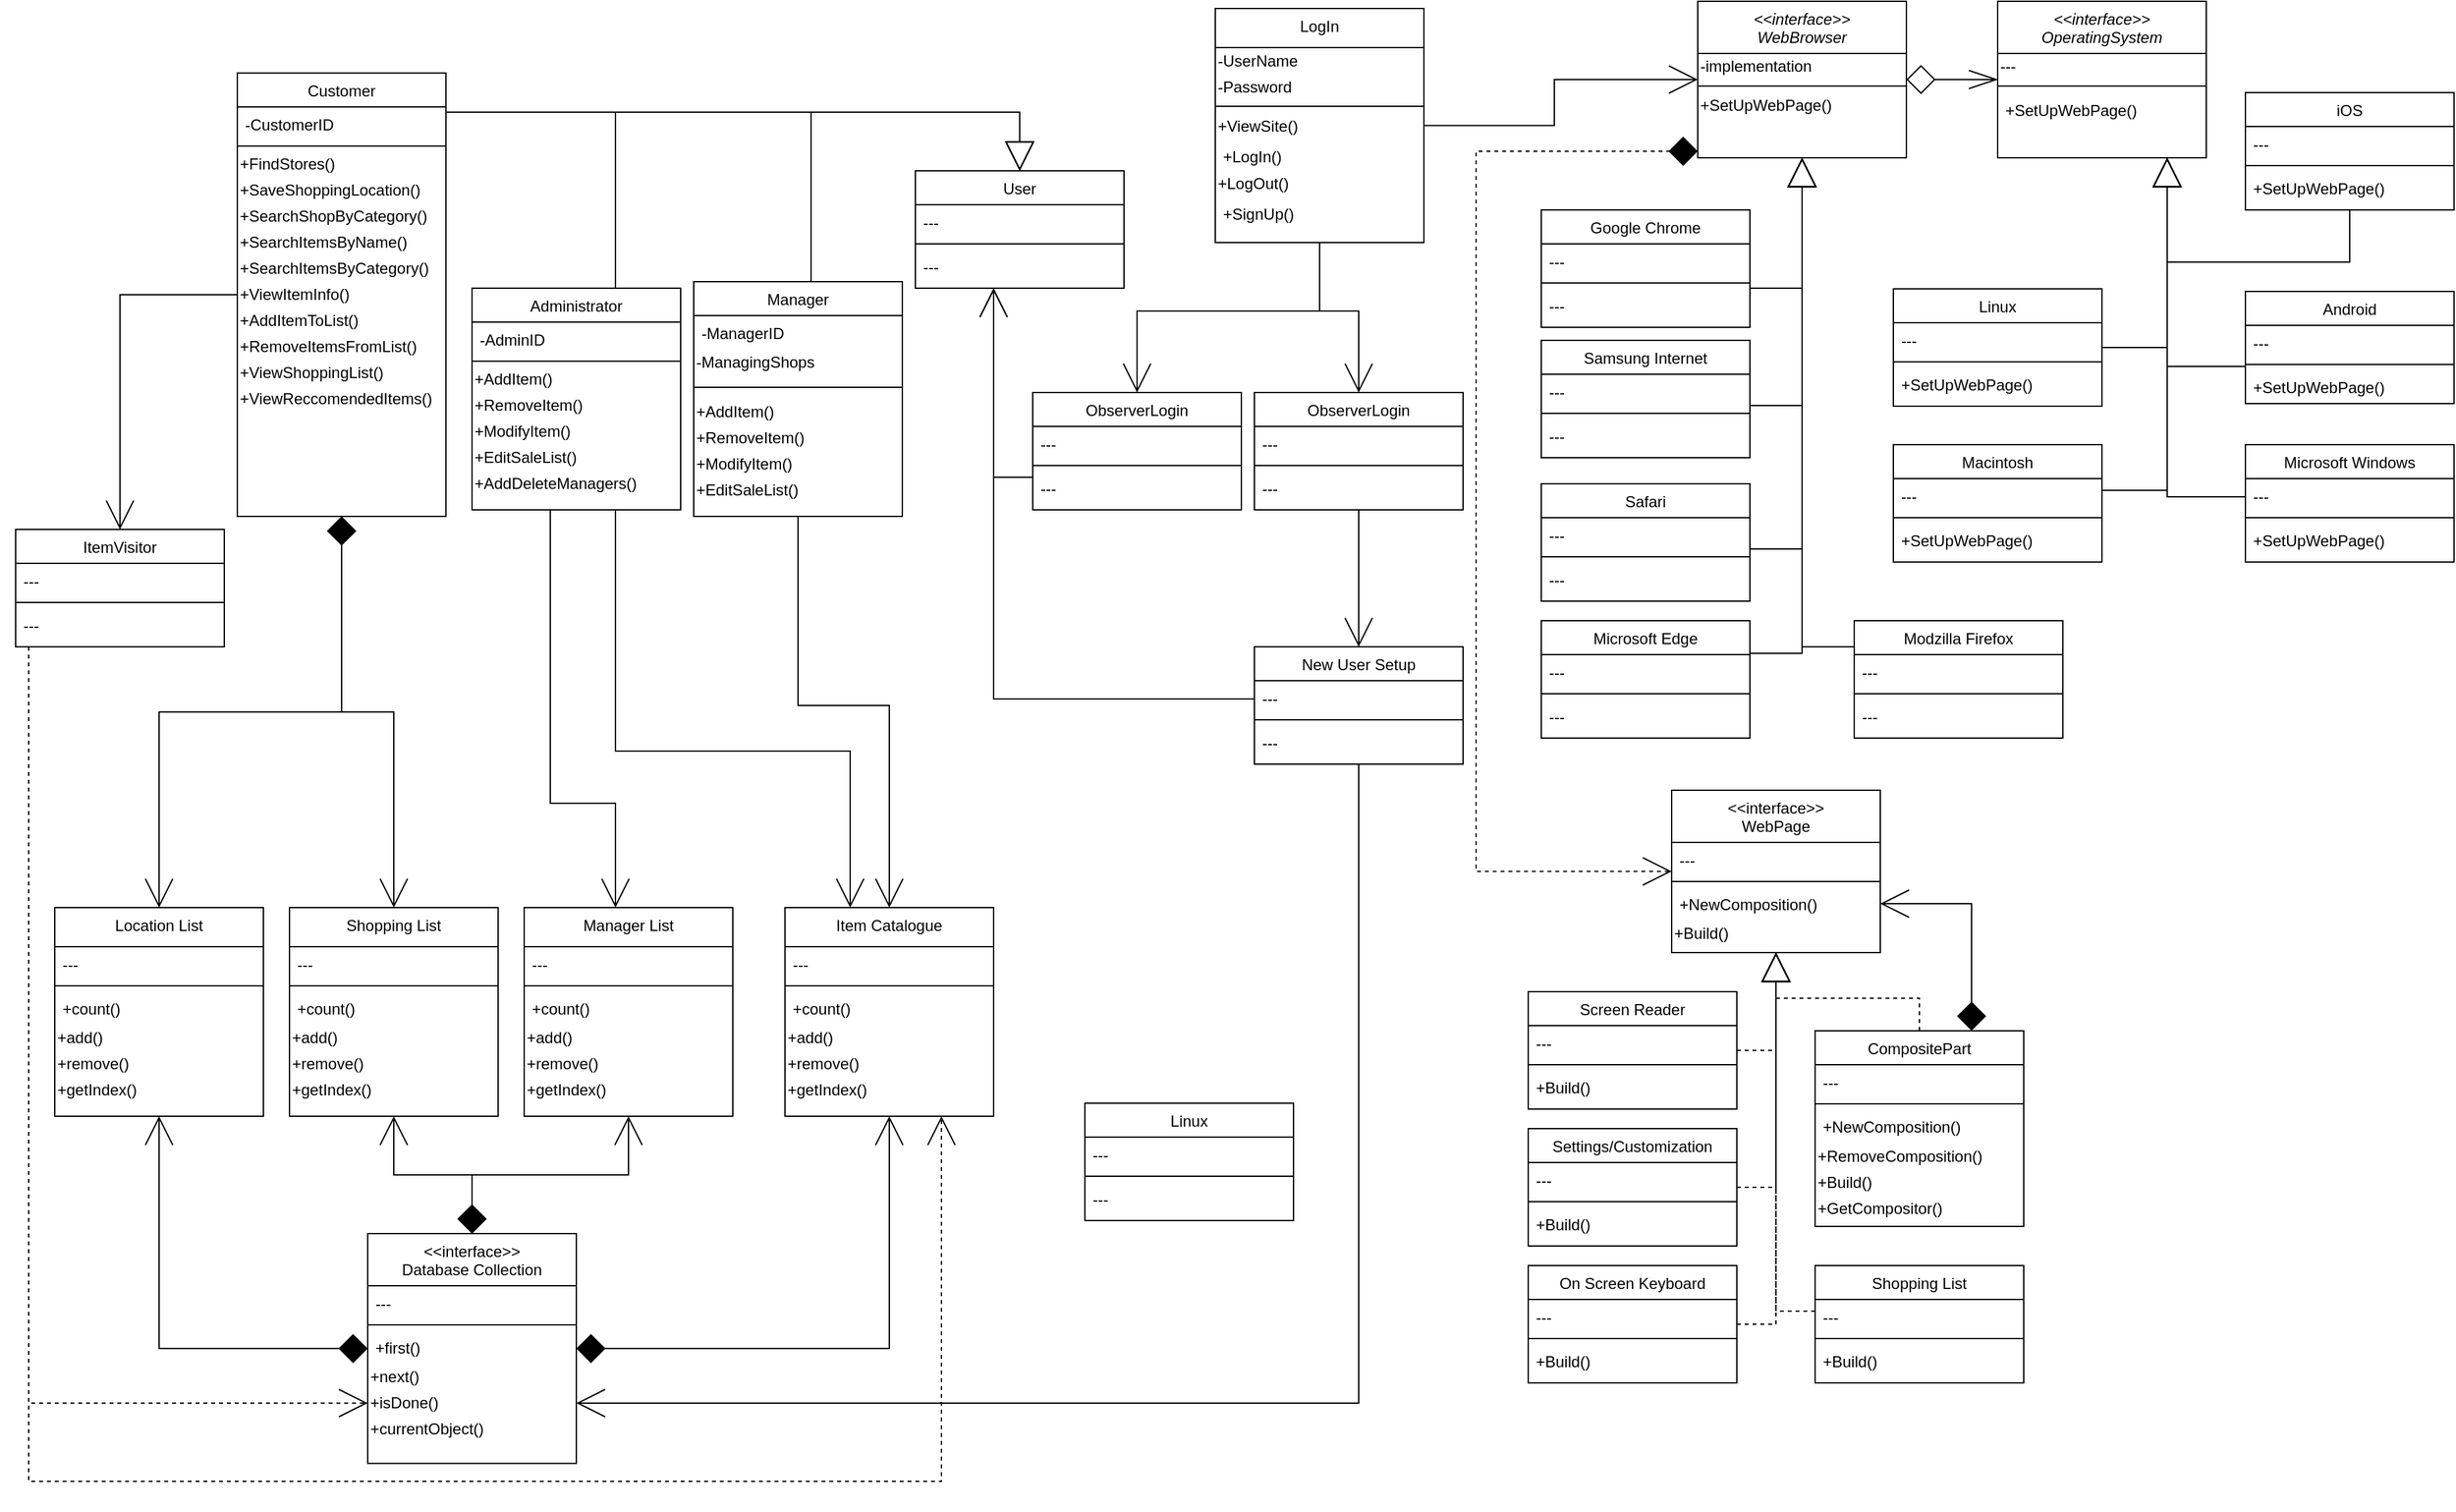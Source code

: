 <mxfile version="16.6.3" type="github">
  <diagram id="C5RBs43oDa-KdzZeNtuy" name="Page-1">
    <mxGraphModel dx="942" dy="1157" grid="1" gridSize="10" guides="1" tooltips="1" connect="1" arrows="1" fold="1" page="1" pageScale="1" pageWidth="1920" pageHeight="1200" math="0" shadow="0">
      <root>
        <mxCell id="WIyWlLk6GJQsqaUBKTNV-0" />
        <mxCell id="WIyWlLk6GJQsqaUBKTNV-1" parent="WIyWlLk6GJQsqaUBKTNV-0" />
        <mxCell id="an15GqI0Py2iLP3_kUke-0" style="edgeStyle=orthogonalEdgeStyle;rounded=0;orthogonalLoop=1;jettySize=auto;html=1;endArrow=open;endFill=0;strokeWidth=1;endSize=20;startSize=20;" edge="1" parent="WIyWlLk6GJQsqaUBKTNV-1" source="zkfFHV4jXpPFQw0GAbJ--0" target="zkfFHV4jXpPFQw0GAbJ--17">
          <mxGeometry relative="1" as="geometry">
            <mxPoint x="1070" y="80" as="targetPoint" />
          </mxGeometry>
        </mxCell>
        <mxCell id="an15GqI0Py2iLP3_kUke-153" style="edgeStyle=orthogonalEdgeStyle;rounded=0;jumpSize=6;orthogonalLoop=1;jettySize=auto;html=1;fontSize=12;startArrow=none;startFill=0;endArrow=open;endFill=0;startSize=20;endSize=20;strokeColor=#000000;strokeWidth=1;" edge="1" parent="WIyWlLk6GJQsqaUBKTNV-1" source="zkfFHV4jXpPFQw0GAbJ--0" target="an15GqI0Py2iLP3_kUke-148">
          <mxGeometry relative="1" as="geometry" />
        </mxCell>
        <mxCell id="an15GqI0Py2iLP3_kUke-169" style="edgeStyle=orthogonalEdgeStyle;rounded=0;jumpSize=6;orthogonalLoop=1;jettySize=auto;html=1;fontSize=12;startArrow=none;startFill=0;endArrow=open;endFill=0;startSize=20;endSize=20;strokeColor=#000000;strokeWidth=1;" edge="1" parent="WIyWlLk6GJQsqaUBKTNV-1" source="zkfFHV4jXpPFQw0GAbJ--0" target="an15GqI0Py2iLP3_kUke-165">
          <mxGeometry relative="1" as="geometry" />
        </mxCell>
        <mxCell id="zkfFHV4jXpPFQw0GAbJ--0" value="LogIn" style="swimlane;fontStyle=0;align=center;verticalAlign=top;childLayout=stackLayout;horizontal=1;startSize=30;horizontalStack=0;resizeParent=1;resizeLast=0;collapsible=1;marginBottom=0;rounded=0;shadow=0;strokeWidth=1;" parent="WIyWlLk6GJQsqaUBKTNV-1" vertex="1">
          <mxGeometry x="950" y="20.5" width="160" height="179.5" as="geometry">
            <mxRectangle x="230" y="140" width="160" height="26" as="alternateBounds" />
          </mxGeometry>
        </mxCell>
        <mxCell id="MEKghq3lDDGADPD3IuMw-0" value="-UserName" style="text;html=1;align=left;verticalAlign=middle;resizable=0;points=[];autosize=1;strokeColor=none;fillColor=none;" vertex="1" parent="zkfFHV4jXpPFQw0GAbJ--0">
          <mxGeometry y="30" width="160" height="20" as="geometry" />
        </mxCell>
        <mxCell id="MEKghq3lDDGADPD3IuMw-2" value="-Password" style="text;html=1;align=left;verticalAlign=middle;resizable=0;points=[];autosize=1;strokeColor=none;fillColor=none;" vertex="1" parent="zkfFHV4jXpPFQw0GAbJ--0">
          <mxGeometry y="50" width="160" height="20" as="geometry" />
        </mxCell>
        <mxCell id="zkfFHV4jXpPFQw0GAbJ--4" value="" style="line;html=1;strokeWidth=1;align=left;verticalAlign=middle;spacingTop=-1;spacingLeft=3;spacingRight=3;rotatable=0;labelPosition=right;points=[];portConstraint=eastwest;" parent="zkfFHV4jXpPFQw0GAbJ--0" vertex="1">
          <mxGeometry y="70" width="160" height="10" as="geometry" />
        </mxCell>
        <mxCell id="MEKghq3lDDGADPD3IuMw-30" value="+ViewSite()" style="text;html=1;align=left;verticalAlign=middle;resizable=0;points=[];autosize=1;strokeColor=none;fillColor=none;" vertex="1" parent="zkfFHV4jXpPFQw0GAbJ--0">
          <mxGeometry y="80" width="160" height="20" as="geometry" />
        </mxCell>
        <mxCell id="zkfFHV4jXpPFQw0GAbJ--11" value="+LogIn()" style="text;align=left;verticalAlign=top;spacingLeft=4;spacingRight=4;overflow=hidden;rotatable=0;points=[[0,0.5],[1,0.5]];portConstraint=eastwest;" parent="zkfFHV4jXpPFQw0GAbJ--0" vertex="1">
          <mxGeometry y="100" width="160" height="24" as="geometry" />
        </mxCell>
        <mxCell id="MEKghq3lDDGADPD3IuMw-10" value="+LogOut()" style="text;html=1;align=left;verticalAlign=middle;resizable=0;points=[];autosize=1;strokeColor=none;fillColor=none;" vertex="1" parent="zkfFHV4jXpPFQw0GAbJ--0">
          <mxGeometry y="124" width="160" height="20" as="geometry" />
        </mxCell>
        <mxCell id="zkfFHV4jXpPFQw0GAbJ--10" value="+SignUp()" style="text;align=left;verticalAlign=top;spacingLeft=4;spacingRight=4;overflow=hidden;rotatable=0;points=[[0,0.5],[1,0.5]];portConstraint=eastwest;fontStyle=0" parent="zkfFHV4jXpPFQw0GAbJ--0" vertex="1">
          <mxGeometry y="144" width="160" height="26" as="geometry" />
        </mxCell>
        <mxCell id="an15GqI0Py2iLP3_kUke-47" style="edgeStyle=orthogonalEdgeStyle;rounded=0;jumpSize=6;orthogonalLoop=1;jettySize=auto;html=1;fontSize=12;startArrow=none;startFill=0;endArrow=block;endFill=0;startSize=20;endSize=20;strokeColor=#000000;strokeWidth=1;" edge="1" parent="WIyWlLk6GJQsqaUBKTNV-1" source="zkfFHV4jXpPFQw0GAbJ--6" target="an15GqI0Py2iLP3_kUke-160">
          <mxGeometry relative="1" as="geometry">
            <mxPoint x="740" y="40" as="targetPoint" />
            <Array as="points">
              <mxPoint x="800" y="100" />
            </Array>
          </mxGeometry>
        </mxCell>
        <mxCell id="an15GqI0Py2iLP3_kUke-122" style="edgeStyle=orthogonalEdgeStyle;rounded=0;jumpSize=6;orthogonalLoop=1;jettySize=auto;html=1;fontSize=12;startArrow=diamond;startFill=1;endArrow=open;endFill=0;startSize=20;endSize=20;strokeColor=#000000;strokeWidth=1;" edge="1" parent="WIyWlLk6GJQsqaUBKTNV-1" source="zkfFHV4jXpPFQw0GAbJ--6" target="an15GqI0Py2iLP3_kUke-97">
          <mxGeometry relative="1" as="geometry" />
        </mxCell>
        <mxCell id="an15GqI0Py2iLP3_kUke-138" style="edgeStyle=orthogonalEdgeStyle;rounded=0;jumpSize=6;orthogonalLoop=1;jettySize=auto;html=1;entryX=0.5;entryY=0;entryDx=0;entryDy=0;fontSize=12;startArrow=diamond;startFill=1;endArrow=open;endFill=0;startSize=20;endSize=20;strokeColor=#000000;strokeWidth=1;" edge="1" parent="WIyWlLk6GJQsqaUBKTNV-1" source="zkfFHV4jXpPFQw0GAbJ--6" target="an15GqI0Py2iLP3_kUke-131">
          <mxGeometry relative="1" as="geometry" />
        </mxCell>
        <mxCell id="an15GqI0Py2iLP3_kUke-145" style="edgeStyle=orthogonalEdgeStyle;rounded=0;jumpSize=6;orthogonalLoop=1;jettySize=auto;html=1;fontSize=12;startArrow=none;startFill=0;endArrow=open;endFill=0;startSize=20;endSize=20;strokeColor=#000000;strokeWidth=1;" edge="1" parent="WIyWlLk6GJQsqaUBKTNV-1" source="zkfFHV4jXpPFQw0GAbJ--6" target="an15GqI0Py2iLP3_kUke-141">
          <mxGeometry relative="1" as="geometry" />
        </mxCell>
        <mxCell id="zkfFHV4jXpPFQw0GAbJ--6" value="Customer" style="swimlane;fontStyle=0;align=center;verticalAlign=top;childLayout=stackLayout;horizontal=1;startSize=26;horizontalStack=0;resizeParent=1;resizeLast=0;collapsible=1;marginBottom=0;rounded=0;shadow=0;strokeWidth=1;" parent="WIyWlLk6GJQsqaUBKTNV-1" vertex="1">
          <mxGeometry x="200" y="70" width="160" height="340" as="geometry">
            <mxRectangle x="130" y="380" width="160" height="26" as="alternateBounds" />
          </mxGeometry>
        </mxCell>
        <mxCell id="zkfFHV4jXpPFQw0GAbJ--7" value="-CustomerID" style="text;align=left;verticalAlign=top;spacingLeft=4;spacingRight=4;overflow=hidden;rotatable=0;points=[[0,0.5],[1,0.5]];portConstraint=eastwest;" parent="zkfFHV4jXpPFQw0GAbJ--6" vertex="1">
          <mxGeometry y="26" width="160" height="26" as="geometry" />
        </mxCell>
        <mxCell id="zkfFHV4jXpPFQw0GAbJ--9" value="" style="line;html=1;strokeWidth=1;align=left;verticalAlign=middle;spacingTop=-1;spacingLeft=3;spacingRight=3;rotatable=0;labelPosition=right;points=[];portConstraint=eastwest;" parent="zkfFHV4jXpPFQw0GAbJ--6" vertex="1">
          <mxGeometry y="52" width="160" height="8" as="geometry" />
        </mxCell>
        <mxCell id="MEKghq3lDDGADPD3IuMw-11" value="+FindStores()" style="text;html=1;align=left;verticalAlign=middle;resizable=0;points=[];autosize=1;strokeColor=none;fillColor=none;" vertex="1" parent="zkfFHV4jXpPFQw0GAbJ--6">
          <mxGeometry y="60" width="160" height="20" as="geometry" />
        </mxCell>
        <mxCell id="MEKghq3lDDGADPD3IuMw-12" value="+SaveShoppingLocation()" style="text;html=1;align=left;verticalAlign=middle;resizable=0;points=[];autosize=1;strokeColor=none;fillColor=none;" vertex="1" parent="zkfFHV4jXpPFQw0GAbJ--6">
          <mxGeometry y="80" width="160" height="20" as="geometry" />
        </mxCell>
        <mxCell id="MEKghq3lDDGADPD3IuMw-16" value="+SearchShopByCategory()" style="text;html=1;align=left;verticalAlign=middle;resizable=0;points=[];autosize=1;strokeColor=none;fillColor=none;" vertex="1" parent="zkfFHV4jXpPFQw0GAbJ--6">
          <mxGeometry y="100" width="160" height="20" as="geometry" />
        </mxCell>
        <mxCell id="MEKghq3lDDGADPD3IuMw-13" value="+SearchItemsByName()" style="text;html=1;align=left;verticalAlign=middle;resizable=0;points=[];autosize=1;strokeColor=none;fillColor=none;" vertex="1" parent="zkfFHV4jXpPFQw0GAbJ--6">
          <mxGeometry y="120" width="160" height="20" as="geometry" />
        </mxCell>
        <mxCell id="MEKghq3lDDGADPD3IuMw-14" value="+SearchItemsByCategory()" style="text;html=1;align=left;verticalAlign=middle;resizable=0;points=[];autosize=1;strokeColor=none;fillColor=none;" vertex="1" parent="zkfFHV4jXpPFQw0GAbJ--6">
          <mxGeometry y="140" width="160" height="20" as="geometry" />
        </mxCell>
        <mxCell id="MEKghq3lDDGADPD3IuMw-15" value="+ViewItemInfo()" style="text;html=1;align=left;verticalAlign=middle;resizable=0;points=[];autosize=1;strokeColor=none;fillColor=none;" vertex="1" parent="zkfFHV4jXpPFQw0GAbJ--6">
          <mxGeometry y="160" width="160" height="20" as="geometry" />
        </mxCell>
        <mxCell id="MEKghq3lDDGADPD3IuMw-17" value="+AddItemToList()" style="text;html=1;align=left;verticalAlign=middle;resizable=0;points=[];autosize=1;strokeColor=none;fillColor=none;" vertex="1" parent="zkfFHV4jXpPFQw0GAbJ--6">
          <mxGeometry y="180" width="160" height="20" as="geometry" />
        </mxCell>
        <mxCell id="MEKghq3lDDGADPD3IuMw-18" value="+RemoveItemsFromList()" style="text;html=1;align=left;verticalAlign=middle;resizable=0;points=[];autosize=1;strokeColor=none;fillColor=none;" vertex="1" parent="zkfFHV4jXpPFQw0GAbJ--6">
          <mxGeometry y="200" width="160" height="20" as="geometry" />
        </mxCell>
        <mxCell id="MEKghq3lDDGADPD3IuMw-19" value="+ViewShoppingList()" style="text;html=1;align=left;verticalAlign=middle;resizable=0;points=[];autosize=1;strokeColor=none;fillColor=none;" vertex="1" parent="zkfFHV4jXpPFQw0GAbJ--6">
          <mxGeometry y="220" width="160" height="20" as="geometry" />
        </mxCell>
        <mxCell id="MEKghq3lDDGADPD3IuMw-20" value="+ViewReccomendedItems()" style="text;html=1;align=left;verticalAlign=middle;resizable=0;points=[];autosize=1;strokeColor=none;fillColor=none;" vertex="1" parent="zkfFHV4jXpPFQw0GAbJ--6">
          <mxGeometry y="240" width="160" height="20" as="geometry" />
        </mxCell>
        <mxCell id="an15GqI0Py2iLP3_kUke-48" style="edgeStyle=orthogonalEdgeStyle;rounded=0;jumpSize=6;orthogonalLoop=1;jettySize=auto;html=1;fontSize=12;startArrow=none;startFill=0;endArrow=block;endFill=0;startSize=20;endSize=20;strokeColor=#000000;strokeWidth=1;" edge="1" parent="WIyWlLk6GJQsqaUBKTNV-1" source="zkfFHV4jXpPFQw0GAbJ--13" target="an15GqI0Py2iLP3_kUke-160">
          <mxGeometry relative="1" as="geometry">
            <Array as="points">
              <mxPoint x="640" y="100" />
              <mxPoint x="800" y="100" />
            </Array>
          </mxGeometry>
        </mxCell>
        <mxCell id="an15GqI0Py2iLP3_kUke-129" style="edgeStyle=orthogonalEdgeStyle;rounded=0;jumpSize=6;orthogonalLoop=1;jettySize=auto;html=1;entryX=0.5;entryY=0;entryDx=0;entryDy=0;fontSize=12;startArrow=none;startFill=0;endArrow=open;endFill=0;startSize=20;endSize=20;strokeColor=#000000;strokeWidth=1;" edge="1" parent="WIyWlLk6GJQsqaUBKTNV-1" source="zkfFHV4jXpPFQw0GAbJ--13" target="an15GqI0Py2iLP3_kUke-112">
          <mxGeometry relative="1" as="geometry" />
        </mxCell>
        <mxCell id="zkfFHV4jXpPFQw0GAbJ--13" value="Manager" style="swimlane;fontStyle=0;align=center;verticalAlign=top;childLayout=stackLayout;horizontal=1;startSize=26;horizontalStack=0;resizeParent=1;resizeLast=0;collapsible=1;marginBottom=0;rounded=0;shadow=0;strokeWidth=1;" parent="WIyWlLk6GJQsqaUBKTNV-1" vertex="1">
          <mxGeometry x="550" y="230" width="160" height="180" as="geometry">
            <mxRectangle x="340" y="380" width="170" height="26" as="alternateBounds" />
          </mxGeometry>
        </mxCell>
        <mxCell id="zkfFHV4jXpPFQw0GAbJ--14" value="-ManagerID" style="text;align=left;verticalAlign=top;spacingLeft=4;spacingRight=4;overflow=hidden;rotatable=0;points=[[0,0.5],[1,0.5]];portConstraint=eastwest;" parent="zkfFHV4jXpPFQw0GAbJ--13" vertex="1">
          <mxGeometry y="26" width="160" height="26" as="geometry" />
        </mxCell>
        <mxCell id="MEKghq3lDDGADPD3IuMw-31" value="-ManagingShops" style="text;html=1;align=left;verticalAlign=middle;resizable=0;points=[];autosize=1;strokeColor=none;fillColor=none;" vertex="1" parent="zkfFHV4jXpPFQw0GAbJ--13">
          <mxGeometry y="52" width="160" height="20" as="geometry" />
        </mxCell>
        <mxCell id="zkfFHV4jXpPFQw0GAbJ--15" value="" style="line;html=1;strokeWidth=1;align=left;verticalAlign=middle;spacingTop=-1;spacingLeft=3;spacingRight=3;rotatable=0;labelPosition=right;points=[];portConstraint=eastwest;" parent="zkfFHV4jXpPFQw0GAbJ--13" vertex="1">
          <mxGeometry y="72" width="160" height="18" as="geometry" />
        </mxCell>
        <mxCell id="MEKghq3lDDGADPD3IuMw-21" value="+AddItem()" style="text;html=1;align=left;verticalAlign=middle;resizable=0;points=[];autosize=1;strokeColor=none;fillColor=none;" vertex="1" parent="zkfFHV4jXpPFQw0GAbJ--13">
          <mxGeometry y="90" width="160" height="20" as="geometry" />
        </mxCell>
        <mxCell id="MEKghq3lDDGADPD3IuMw-22" value="+RemoveItem()" style="text;html=1;align=left;verticalAlign=middle;resizable=0;points=[];autosize=1;strokeColor=none;fillColor=none;" vertex="1" parent="zkfFHV4jXpPFQw0GAbJ--13">
          <mxGeometry y="110" width="160" height="20" as="geometry" />
        </mxCell>
        <mxCell id="MEKghq3lDDGADPD3IuMw-23" value="+ModifyItem()" style="text;html=1;align=left;verticalAlign=middle;resizable=0;points=[];autosize=1;strokeColor=none;fillColor=none;" vertex="1" parent="zkfFHV4jXpPFQw0GAbJ--13">
          <mxGeometry y="130" width="160" height="20" as="geometry" />
        </mxCell>
        <mxCell id="MEKghq3lDDGADPD3IuMw-24" value="+EditSaleList()" style="text;html=1;align=left;verticalAlign=middle;resizable=0;points=[];autosize=1;strokeColor=none;fillColor=none;" vertex="1" parent="zkfFHV4jXpPFQw0GAbJ--13">
          <mxGeometry y="150" width="160" height="20" as="geometry" />
        </mxCell>
        <mxCell id="zkfFHV4jXpPFQw0GAbJ--17" value="&lt;&lt;interface&gt;&gt;&#xa;WebBrowser" style="swimlane;fontStyle=2;align=center;verticalAlign=top;childLayout=stackLayout;horizontal=1;startSize=40;horizontalStack=0;resizeParent=1;resizeLast=0;collapsible=1;marginBottom=0;rounded=0;shadow=0;strokeWidth=1;" parent="WIyWlLk6GJQsqaUBKTNV-1" vertex="1">
          <mxGeometry x="1320" y="15" width="160" height="120" as="geometry">
            <mxRectangle x="550" y="140" width="160" height="26" as="alternateBounds" />
          </mxGeometry>
        </mxCell>
        <mxCell id="an15GqI0Py2iLP3_kUke-21" value="-implementation" style="text;html=1;align=left;verticalAlign=middle;resizable=0;points=[];autosize=1;strokeColor=none;fillColor=none;" vertex="1" parent="zkfFHV4jXpPFQw0GAbJ--17">
          <mxGeometry y="40" width="160" height="20" as="geometry" />
        </mxCell>
        <mxCell id="zkfFHV4jXpPFQw0GAbJ--23" value="" style="line;html=1;strokeWidth=1;align=left;verticalAlign=middle;spacingTop=-1;spacingLeft=3;spacingRight=3;rotatable=0;labelPosition=right;points=[];portConstraint=eastwest;" parent="zkfFHV4jXpPFQw0GAbJ--17" vertex="1">
          <mxGeometry y="60" width="160" height="10" as="geometry" />
        </mxCell>
        <mxCell id="MUw3-frtQ_86MoSarMlw-0" value="+SetUpWebPage()" style="text;html=1;align=left;verticalAlign=middle;resizable=0;points=[];autosize=1;strokeColor=none;fillColor=none;" vertex="1" parent="zkfFHV4jXpPFQw0GAbJ--17">
          <mxGeometry y="70" width="160" height="20" as="geometry" />
        </mxCell>
        <mxCell id="an15GqI0Py2iLP3_kUke-49" style="edgeStyle=orthogonalEdgeStyle;rounded=0;jumpSize=6;orthogonalLoop=1;jettySize=auto;html=1;fontSize=12;startArrow=none;startFill=0;endArrow=block;endFill=0;startSize=20;endSize=20;strokeColor=#000000;strokeWidth=1;" edge="1" parent="WIyWlLk6GJQsqaUBKTNV-1" source="MEKghq3lDDGADPD3IuMw-3" target="an15GqI0Py2iLP3_kUke-160">
          <mxGeometry relative="1" as="geometry">
            <Array as="points">
              <mxPoint x="490" y="100" />
              <mxPoint x="800" y="100" />
            </Array>
          </mxGeometry>
        </mxCell>
        <mxCell id="an15GqI0Py2iLP3_kUke-126" style="edgeStyle=orthogonalEdgeStyle;rounded=0;jumpSize=6;orthogonalLoop=1;jettySize=auto;html=1;fontSize=12;startArrow=none;startFill=0;endArrow=open;endFill=0;startSize=20;endSize=20;strokeColor=#000000;strokeWidth=1;" edge="1" parent="WIyWlLk6GJQsqaUBKTNV-1" source="MEKghq3lDDGADPD3IuMw-3" target="an15GqI0Py2iLP3_kUke-105">
          <mxGeometry relative="1" as="geometry">
            <Array as="points">
              <mxPoint x="440" y="630" />
              <mxPoint x="490" y="630" />
            </Array>
          </mxGeometry>
        </mxCell>
        <mxCell id="an15GqI0Py2iLP3_kUke-128" style="edgeStyle=orthogonalEdgeStyle;rounded=0;jumpSize=6;orthogonalLoop=1;jettySize=auto;html=1;fontSize=12;startArrow=none;startFill=0;endArrow=open;endFill=0;startSize=20;endSize=20;strokeColor=#000000;strokeWidth=1;" edge="1" parent="WIyWlLk6GJQsqaUBKTNV-1" source="MEKghq3lDDGADPD3IuMw-3" target="an15GqI0Py2iLP3_kUke-112">
          <mxGeometry relative="1" as="geometry">
            <Array as="points">
              <mxPoint x="490" y="590" />
              <mxPoint x="670" y="590" />
            </Array>
          </mxGeometry>
        </mxCell>
        <mxCell id="MEKghq3lDDGADPD3IuMw-3" value="Administrator" style="swimlane;fontStyle=0;align=center;verticalAlign=top;childLayout=stackLayout;horizontal=1;startSize=26;horizontalStack=0;resizeParent=1;resizeLast=0;collapsible=1;marginBottom=0;rounded=0;shadow=0;strokeWidth=1;" vertex="1" parent="WIyWlLk6GJQsqaUBKTNV-1">
          <mxGeometry x="380" y="235" width="160" height="170" as="geometry">
            <mxRectangle x="340" y="380" width="170" height="26" as="alternateBounds" />
          </mxGeometry>
        </mxCell>
        <mxCell id="MEKghq3lDDGADPD3IuMw-4" value="-AdminID" style="text;align=left;verticalAlign=top;spacingLeft=4;spacingRight=4;overflow=hidden;rotatable=0;points=[[0,0.5],[1,0.5]];portConstraint=eastwest;" vertex="1" parent="MEKghq3lDDGADPD3IuMw-3">
          <mxGeometry y="26" width="160" height="26" as="geometry" />
        </mxCell>
        <mxCell id="MEKghq3lDDGADPD3IuMw-5" value="" style="line;html=1;strokeWidth=1;align=left;verticalAlign=middle;spacingTop=-1;spacingLeft=3;spacingRight=3;rotatable=0;labelPosition=right;points=[];portConstraint=eastwest;" vertex="1" parent="MEKghq3lDDGADPD3IuMw-3">
          <mxGeometry y="52" width="160" height="8" as="geometry" />
        </mxCell>
        <mxCell id="MEKghq3lDDGADPD3IuMw-25" value="+AddItem()" style="text;html=1;align=left;verticalAlign=middle;resizable=0;points=[];autosize=1;strokeColor=none;fillColor=none;" vertex="1" parent="MEKghq3lDDGADPD3IuMw-3">
          <mxGeometry y="60" width="160" height="20" as="geometry" />
        </mxCell>
        <mxCell id="MEKghq3lDDGADPD3IuMw-26" value="+RemoveItem()" style="text;html=1;align=left;verticalAlign=middle;resizable=0;points=[];autosize=1;strokeColor=none;fillColor=none;" vertex="1" parent="MEKghq3lDDGADPD3IuMw-3">
          <mxGeometry y="80" width="160" height="20" as="geometry" />
        </mxCell>
        <mxCell id="MEKghq3lDDGADPD3IuMw-27" value="+ModifyItem()" style="text;html=1;align=left;verticalAlign=middle;resizable=0;points=[];autosize=1;strokeColor=none;fillColor=none;" vertex="1" parent="MEKghq3lDDGADPD3IuMw-3">
          <mxGeometry y="100" width="160" height="20" as="geometry" />
        </mxCell>
        <mxCell id="MEKghq3lDDGADPD3IuMw-28" value="+EditSaleList()" style="text;html=1;align=left;verticalAlign=middle;resizable=0;points=[];autosize=1;strokeColor=none;fillColor=none;" vertex="1" parent="MEKghq3lDDGADPD3IuMw-3">
          <mxGeometry y="120" width="160" height="20" as="geometry" />
        </mxCell>
        <mxCell id="MEKghq3lDDGADPD3IuMw-29" value="+AddDeleteManagers()" style="text;html=1;align=left;verticalAlign=middle;resizable=0;points=[];autosize=1;strokeColor=none;fillColor=none;" vertex="1" parent="MEKghq3lDDGADPD3IuMw-3">
          <mxGeometry y="140" width="160" height="20" as="geometry" />
        </mxCell>
        <mxCell id="MEKghq3lDDGADPD3IuMw-32" value="&lt;&lt;interface&gt;&gt;&#xa;OperatingSystem" style="swimlane;fontStyle=2;align=center;verticalAlign=top;childLayout=stackLayout;horizontal=1;startSize=40;horizontalStack=0;resizeParent=1;resizeLast=0;collapsible=1;marginBottom=0;rounded=0;shadow=0;strokeWidth=1;" vertex="1" parent="WIyWlLk6GJQsqaUBKTNV-1">
          <mxGeometry x="1550" y="15" width="160" height="120" as="geometry">
            <mxRectangle x="550" y="140" width="160" height="26" as="alternateBounds" />
          </mxGeometry>
        </mxCell>
        <mxCell id="MUw3-frtQ_86MoSarMlw-2" value="&lt;font style=&quot;font-size: 12px&quot;&gt;---&lt;/font&gt;" style="text;html=1;align=left;verticalAlign=middle;resizable=0;points=[];autosize=1;strokeColor=none;fillColor=none;" vertex="1" parent="MEKghq3lDDGADPD3IuMw-32">
          <mxGeometry y="40" width="160" height="20" as="geometry" />
        </mxCell>
        <mxCell id="MEKghq3lDDGADPD3IuMw-34" value="" style="line;html=1;strokeWidth=1;align=left;verticalAlign=middle;spacingTop=-1;spacingLeft=3;spacingRight=3;rotatable=0;labelPosition=right;points=[];portConstraint=eastwest;" vertex="1" parent="MEKghq3lDDGADPD3IuMw-32">
          <mxGeometry y="60" width="160" height="10" as="geometry" />
        </mxCell>
        <mxCell id="MEKghq3lDDGADPD3IuMw-35" value="+SetUpWebPage()" style="text;align=left;verticalAlign=top;spacingLeft=4;spacingRight=4;overflow=hidden;rotatable=0;points=[[0,0.5],[1,0.5]];portConstraint=eastwest;" vertex="1" parent="MEKghq3lDDGADPD3IuMw-32">
          <mxGeometry y="70" width="160" height="26" as="geometry" />
        </mxCell>
        <mxCell id="an15GqI0Py2iLP3_kUke-15" style="edgeStyle=orthogonalEdgeStyle;rounded=0;jumpSize=6;orthogonalLoop=1;jettySize=auto;html=1;startArrow=none;startFill=0;endArrow=block;endFill=0;startSize=20;endSize=20;strokeColor=#000000;strokeWidth=1;" edge="1" parent="WIyWlLk6GJQsqaUBKTNV-1" source="MEKghq3lDDGADPD3IuMw-36" target="MEKghq3lDDGADPD3IuMw-32">
          <mxGeometry relative="1" as="geometry">
            <Array as="points">
              <mxPoint x="1680" y="390" />
            </Array>
          </mxGeometry>
        </mxCell>
        <mxCell id="MEKghq3lDDGADPD3IuMw-36" value="Macintosh" style="swimlane;fontStyle=0;align=center;verticalAlign=top;childLayout=stackLayout;horizontal=1;startSize=26;horizontalStack=0;resizeParent=1;resizeLast=0;collapsible=1;marginBottom=0;rounded=0;shadow=0;strokeWidth=1;" vertex="1" parent="WIyWlLk6GJQsqaUBKTNV-1">
          <mxGeometry x="1470" y="355" width="160" height="90" as="geometry">
            <mxRectangle x="550" y="140" width="160" height="26" as="alternateBounds" />
          </mxGeometry>
        </mxCell>
        <mxCell id="MEKghq3lDDGADPD3IuMw-37" value="---" style="text;align=left;verticalAlign=top;spacingLeft=4;spacingRight=4;overflow=hidden;rotatable=0;points=[[0,0.5],[1,0.5]];portConstraint=eastwest;" vertex="1" parent="MEKghq3lDDGADPD3IuMw-36">
          <mxGeometry y="26" width="160" height="26" as="geometry" />
        </mxCell>
        <mxCell id="MEKghq3lDDGADPD3IuMw-38" value="" style="line;html=1;strokeWidth=1;align=left;verticalAlign=middle;spacingTop=-1;spacingLeft=3;spacingRight=3;rotatable=0;labelPosition=right;points=[];portConstraint=eastwest;" vertex="1" parent="MEKghq3lDDGADPD3IuMw-36">
          <mxGeometry y="52" width="160" height="8" as="geometry" />
        </mxCell>
        <mxCell id="MEKghq3lDDGADPD3IuMw-39" value="+SetUpWebPage()" style="text;align=left;verticalAlign=top;spacingLeft=4;spacingRight=4;overflow=hidden;rotatable=0;points=[[0,0.5],[1,0.5]];portConstraint=eastwest;" vertex="1" parent="MEKghq3lDDGADPD3IuMw-36">
          <mxGeometry y="60" width="160" height="26" as="geometry" />
        </mxCell>
        <mxCell id="an15GqI0Py2iLP3_kUke-1" style="edgeStyle=orthogonalEdgeStyle;rounded=0;orthogonalLoop=1;jettySize=auto;html=1;endArrow=block;endFill=0;jumpSize=6;strokeWidth=1;endSize=20;startSize=20;" edge="1" parent="WIyWlLk6GJQsqaUBKTNV-1" source="MEKghq3lDDGADPD3IuMw-40" target="zkfFHV4jXpPFQw0GAbJ--17">
          <mxGeometry relative="1" as="geometry">
            <mxPoint x="1460" y="515.0" as="targetPoint" />
            <Array as="points">
              <mxPoint x="1400" y="510" />
            </Array>
          </mxGeometry>
        </mxCell>
        <mxCell id="MEKghq3lDDGADPD3IuMw-40" value="Modzilla Firefox" style="swimlane;fontStyle=0;align=center;verticalAlign=top;childLayout=stackLayout;horizontal=1;startSize=26;horizontalStack=0;resizeParent=1;resizeLast=0;collapsible=1;marginBottom=0;rounded=0;shadow=0;strokeWidth=1;" vertex="1" parent="WIyWlLk6GJQsqaUBKTNV-1">
          <mxGeometry x="1440" y="490" width="160" height="90" as="geometry">
            <mxRectangle x="550" y="140" width="160" height="26" as="alternateBounds" />
          </mxGeometry>
        </mxCell>
        <mxCell id="MEKghq3lDDGADPD3IuMw-41" value="---" style="text;align=left;verticalAlign=top;spacingLeft=4;spacingRight=4;overflow=hidden;rotatable=0;points=[[0,0.5],[1,0.5]];portConstraint=eastwest;" vertex="1" parent="MEKghq3lDDGADPD3IuMw-40">
          <mxGeometry y="26" width="160" height="26" as="geometry" />
        </mxCell>
        <mxCell id="MEKghq3lDDGADPD3IuMw-42" value="" style="line;html=1;strokeWidth=1;align=left;verticalAlign=middle;spacingTop=-1;spacingLeft=3;spacingRight=3;rotatable=0;labelPosition=right;points=[];portConstraint=eastwest;" vertex="1" parent="MEKghq3lDDGADPD3IuMw-40">
          <mxGeometry y="52" width="160" height="8" as="geometry" />
        </mxCell>
        <mxCell id="MEKghq3lDDGADPD3IuMw-43" value="---" style="text;align=left;verticalAlign=top;spacingLeft=4;spacingRight=4;overflow=hidden;rotatable=0;points=[[0,0.5],[1,0.5]];portConstraint=eastwest;" vertex="1" parent="MEKghq3lDDGADPD3IuMw-40">
          <mxGeometry y="60" width="160" height="26" as="geometry" />
        </mxCell>
        <mxCell id="an15GqI0Py2iLP3_kUke-14" style="edgeStyle=orthogonalEdgeStyle;rounded=0;jumpSize=6;orthogonalLoop=1;jettySize=auto;html=1;startArrow=none;startFill=0;endArrow=block;endFill=0;startSize=20;endSize=20;strokeColor=#000000;strokeWidth=1;" edge="1" parent="WIyWlLk6GJQsqaUBKTNV-1" source="MUw3-frtQ_86MoSarMlw-3" target="MEKghq3lDDGADPD3IuMw-32">
          <mxGeometry relative="1" as="geometry">
            <Array as="points">
              <mxPoint x="1680" y="215" />
            </Array>
          </mxGeometry>
        </mxCell>
        <mxCell id="MUw3-frtQ_86MoSarMlw-3" value="iOS" style="swimlane;fontStyle=0;align=center;verticalAlign=top;childLayout=stackLayout;horizontal=1;startSize=26;horizontalStack=0;resizeParent=1;resizeLast=0;collapsible=1;marginBottom=0;rounded=0;shadow=0;strokeWidth=1;" vertex="1" parent="WIyWlLk6GJQsqaUBKTNV-1">
          <mxGeometry x="1740" y="85" width="160" height="90" as="geometry">
            <mxRectangle x="550" y="140" width="160" height="26" as="alternateBounds" />
          </mxGeometry>
        </mxCell>
        <mxCell id="MUw3-frtQ_86MoSarMlw-4" value="---" style="text;align=left;verticalAlign=top;spacingLeft=4;spacingRight=4;overflow=hidden;rotatable=0;points=[[0,0.5],[1,0.5]];portConstraint=eastwest;" vertex="1" parent="MUw3-frtQ_86MoSarMlw-3">
          <mxGeometry y="26" width="160" height="26" as="geometry" />
        </mxCell>
        <mxCell id="MUw3-frtQ_86MoSarMlw-5" value="" style="line;html=1;strokeWidth=1;align=left;verticalAlign=middle;spacingTop=-1;spacingLeft=3;spacingRight=3;rotatable=0;labelPosition=right;points=[];portConstraint=eastwest;" vertex="1" parent="MUw3-frtQ_86MoSarMlw-3">
          <mxGeometry y="52" width="160" height="8" as="geometry" />
        </mxCell>
        <mxCell id="MUw3-frtQ_86MoSarMlw-6" value="+SetUpWebPage()" style="text;align=left;verticalAlign=top;spacingLeft=4;spacingRight=4;overflow=hidden;rotatable=0;points=[[0,0.5],[1,0.5]];portConstraint=eastwest;" vertex="1" parent="MUw3-frtQ_86MoSarMlw-3">
          <mxGeometry y="60" width="160" height="26" as="geometry" />
        </mxCell>
        <mxCell id="an15GqI0Py2iLP3_kUke-17" style="edgeStyle=orthogonalEdgeStyle;rounded=0;jumpSize=6;orthogonalLoop=1;jettySize=auto;html=1;startArrow=none;startFill=0;endArrow=block;endFill=0;startSize=20;endSize=20;strokeColor=#000000;strokeWidth=1;" edge="1" parent="WIyWlLk6GJQsqaUBKTNV-1" source="MUw3-frtQ_86MoSarMlw-7" target="MEKghq3lDDGADPD3IuMw-32">
          <mxGeometry relative="1" as="geometry">
            <Array as="points">
              <mxPoint x="1680" y="295" />
            </Array>
          </mxGeometry>
        </mxCell>
        <mxCell id="MUw3-frtQ_86MoSarMlw-7" value="Android" style="swimlane;fontStyle=0;align=center;verticalAlign=top;childLayout=stackLayout;horizontal=1;startSize=26;horizontalStack=0;resizeParent=1;resizeLast=0;collapsible=1;marginBottom=0;rounded=0;shadow=0;strokeWidth=1;" vertex="1" parent="WIyWlLk6GJQsqaUBKTNV-1">
          <mxGeometry x="1740" y="237.5" width="160" height="86" as="geometry">
            <mxRectangle x="550" y="140" width="160" height="26" as="alternateBounds" />
          </mxGeometry>
        </mxCell>
        <mxCell id="MUw3-frtQ_86MoSarMlw-8" value="---" style="text;align=left;verticalAlign=top;spacingLeft=4;spacingRight=4;overflow=hidden;rotatable=0;points=[[0,0.5],[1,0.5]];portConstraint=eastwest;" vertex="1" parent="MUw3-frtQ_86MoSarMlw-7">
          <mxGeometry y="26" width="160" height="26" as="geometry" />
        </mxCell>
        <mxCell id="MUw3-frtQ_86MoSarMlw-9" value="" style="line;html=1;strokeWidth=1;align=left;verticalAlign=middle;spacingTop=-1;spacingLeft=3;spacingRight=3;rotatable=0;labelPosition=right;points=[];portConstraint=eastwest;" vertex="1" parent="MUw3-frtQ_86MoSarMlw-7">
          <mxGeometry y="52" width="160" height="8" as="geometry" />
        </mxCell>
        <mxCell id="MUw3-frtQ_86MoSarMlw-10" value="+SetUpWebPage()" style="text;align=left;verticalAlign=top;spacingLeft=4;spacingRight=4;overflow=hidden;rotatable=0;points=[[0,0.5],[1,0.5]];portConstraint=eastwest;" vertex="1" parent="MUw3-frtQ_86MoSarMlw-7">
          <mxGeometry y="60" width="160" height="26" as="geometry" />
        </mxCell>
        <mxCell id="an15GqI0Py2iLP3_kUke-16" style="edgeStyle=orthogonalEdgeStyle;rounded=0;jumpSize=6;orthogonalLoop=1;jettySize=auto;html=1;startArrow=none;startFill=0;endArrow=block;endFill=0;startSize=20;endSize=20;strokeColor=#000000;strokeWidth=1;" edge="1" parent="WIyWlLk6GJQsqaUBKTNV-1" source="MUw3-frtQ_86MoSarMlw-11" target="MEKghq3lDDGADPD3IuMw-32">
          <mxGeometry relative="1" as="geometry">
            <Array as="points">
              <mxPoint x="1680" y="395" />
            </Array>
          </mxGeometry>
        </mxCell>
        <mxCell id="MUw3-frtQ_86MoSarMlw-11" value="Microsoft Windows" style="swimlane;fontStyle=0;align=center;verticalAlign=top;childLayout=stackLayout;horizontal=1;startSize=26;horizontalStack=0;resizeParent=1;resizeLast=0;collapsible=1;marginBottom=0;rounded=0;shadow=0;strokeWidth=1;" vertex="1" parent="WIyWlLk6GJQsqaUBKTNV-1">
          <mxGeometry x="1740" y="355" width="160" height="90" as="geometry">
            <mxRectangle x="550" y="140" width="160" height="26" as="alternateBounds" />
          </mxGeometry>
        </mxCell>
        <mxCell id="MUw3-frtQ_86MoSarMlw-12" value="---" style="text;align=left;verticalAlign=top;spacingLeft=4;spacingRight=4;overflow=hidden;rotatable=0;points=[[0,0.5],[1,0.5]];portConstraint=eastwest;" vertex="1" parent="MUw3-frtQ_86MoSarMlw-11">
          <mxGeometry y="26" width="160" height="26" as="geometry" />
        </mxCell>
        <mxCell id="MUw3-frtQ_86MoSarMlw-13" value="" style="line;html=1;strokeWidth=1;align=left;verticalAlign=middle;spacingTop=-1;spacingLeft=3;spacingRight=3;rotatable=0;labelPosition=right;points=[];portConstraint=eastwest;" vertex="1" parent="MUw3-frtQ_86MoSarMlw-11">
          <mxGeometry y="52" width="160" height="8" as="geometry" />
        </mxCell>
        <mxCell id="MUw3-frtQ_86MoSarMlw-14" value="+SetUpWebPage()" style="text;align=left;verticalAlign=top;spacingLeft=4;spacingRight=4;overflow=hidden;rotatable=0;points=[[0,0.5],[1,0.5]];portConstraint=eastwest;" vertex="1" parent="MUw3-frtQ_86MoSarMlw-11">
          <mxGeometry y="60" width="160" height="26" as="geometry" />
        </mxCell>
        <mxCell id="an15GqI0Py2iLP3_kUke-13" style="edgeStyle=orthogonalEdgeStyle;rounded=0;jumpSize=6;orthogonalLoop=1;jettySize=auto;html=1;startArrow=none;startFill=0;endArrow=block;endFill=0;startSize=20;endSize=20;strokeColor=#000000;strokeWidth=1;" edge="1" parent="WIyWlLk6GJQsqaUBKTNV-1" source="MUw3-frtQ_86MoSarMlw-15" target="MEKghq3lDDGADPD3IuMw-32">
          <mxGeometry relative="1" as="geometry">
            <Array as="points">
              <mxPoint x="1680" y="281" />
            </Array>
          </mxGeometry>
        </mxCell>
        <mxCell id="MUw3-frtQ_86MoSarMlw-15" value="Linux" style="swimlane;fontStyle=0;align=center;verticalAlign=top;childLayout=stackLayout;horizontal=1;startSize=26;horizontalStack=0;resizeParent=1;resizeLast=0;collapsible=1;marginBottom=0;rounded=0;shadow=0;strokeWidth=1;" vertex="1" parent="WIyWlLk6GJQsqaUBKTNV-1">
          <mxGeometry x="1470" y="235.5" width="160" height="90" as="geometry">
            <mxRectangle x="550" y="140" width="160" height="26" as="alternateBounds" />
          </mxGeometry>
        </mxCell>
        <mxCell id="MUw3-frtQ_86MoSarMlw-16" value="---" style="text;align=left;verticalAlign=top;spacingLeft=4;spacingRight=4;overflow=hidden;rotatable=0;points=[[0,0.5],[1,0.5]];portConstraint=eastwest;" vertex="1" parent="MUw3-frtQ_86MoSarMlw-15">
          <mxGeometry y="26" width="160" height="26" as="geometry" />
        </mxCell>
        <mxCell id="MUw3-frtQ_86MoSarMlw-17" value="" style="line;html=1;strokeWidth=1;align=left;verticalAlign=middle;spacingTop=-1;spacingLeft=3;spacingRight=3;rotatable=0;labelPosition=right;points=[];portConstraint=eastwest;" vertex="1" parent="MUw3-frtQ_86MoSarMlw-15">
          <mxGeometry y="52" width="160" height="8" as="geometry" />
        </mxCell>
        <mxCell id="MUw3-frtQ_86MoSarMlw-18" value="+SetUpWebPage()" style="text;align=left;verticalAlign=top;spacingLeft=4;spacingRight=4;overflow=hidden;rotatable=0;points=[[0,0.5],[1,0.5]];portConstraint=eastwest;" vertex="1" parent="MUw3-frtQ_86MoSarMlw-15">
          <mxGeometry y="60" width="160" height="26" as="geometry" />
        </mxCell>
        <mxCell id="an15GqI0Py2iLP3_kUke-8" style="edgeStyle=orthogonalEdgeStyle;rounded=0;jumpSize=6;orthogonalLoop=1;jettySize=auto;html=1;endArrow=block;endFill=0;strokeColor=#000000;strokeWidth=1;endSize=20;startSize=20;" edge="1" parent="WIyWlLk6GJQsqaUBKTNV-1" source="MUw3-frtQ_86MoSarMlw-20" target="zkfFHV4jXpPFQw0GAbJ--17">
          <mxGeometry relative="1" as="geometry">
            <Array as="points">
              <mxPoint x="1400" y="235" />
            </Array>
          </mxGeometry>
        </mxCell>
        <mxCell id="MUw3-frtQ_86MoSarMlw-20" value="Google Chrome" style="swimlane;fontStyle=0;align=center;verticalAlign=top;childLayout=stackLayout;horizontal=1;startSize=26;horizontalStack=0;resizeParent=1;resizeLast=0;collapsible=1;marginBottom=0;rounded=0;shadow=0;strokeWidth=1;" vertex="1" parent="WIyWlLk6GJQsqaUBKTNV-1">
          <mxGeometry x="1200" y="175" width="160" height="90" as="geometry">
            <mxRectangle x="550" y="140" width="160" height="26" as="alternateBounds" />
          </mxGeometry>
        </mxCell>
        <mxCell id="MUw3-frtQ_86MoSarMlw-21" value="---" style="text;align=left;verticalAlign=top;spacingLeft=4;spacingRight=4;overflow=hidden;rotatable=0;points=[[0,0.5],[1,0.5]];portConstraint=eastwest;" vertex="1" parent="MUw3-frtQ_86MoSarMlw-20">
          <mxGeometry y="26" width="160" height="26" as="geometry" />
        </mxCell>
        <mxCell id="MUw3-frtQ_86MoSarMlw-22" value="" style="line;html=1;strokeWidth=1;align=left;verticalAlign=middle;spacingTop=-1;spacingLeft=3;spacingRight=3;rotatable=0;labelPosition=right;points=[];portConstraint=eastwest;" vertex="1" parent="MUw3-frtQ_86MoSarMlw-20">
          <mxGeometry y="52" width="160" height="8" as="geometry" />
        </mxCell>
        <mxCell id="MUw3-frtQ_86MoSarMlw-23" value="---" style="text;align=left;verticalAlign=top;spacingLeft=4;spacingRight=4;overflow=hidden;rotatable=0;points=[[0,0.5],[1,0.5]];portConstraint=eastwest;" vertex="1" parent="MUw3-frtQ_86MoSarMlw-20">
          <mxGeometry y="60" width="160" height="26" as="geometry" />
        </mxCell>
        <mxCell id="an15GqI0Py2iLP3_kUke-7" style="edgeStyle=orthogonalEdgeStyle;rounded=0;jumpSize=6;orthogonalLoop=1;jettySize=auto;html=1;endArrow=block;endFill=0;strokeColor=#000000;strokeWidth=1;entryX=0.5;entryY=1;entryDx=0;entryDy=0;endSize=20;startSize=20;" edge="1" parent="WIyWlLk6GJQsqaUBKTNV-1" source="MUw3-frtQ_86MoSarMlw-24" target="zkfFHV4jXpPFQw0GAbJ--17">
          <mxGeometry relative="1" as="geometry">
            <mxPoint x="1480" y="515" as="targetPoint" />
            <Array as="points">
              <mxPoint x="1400" y="435" />
            </Array>
          </mxGeometry>
        </mxCell>
        <mxCell id="MUw3-frtQ_86MoSarMlw-24" value="Safari" style="swimlane;fontStyle=0;align=center;verticalAlign=top;childLayout=stackLayout;horizontal=1;startSize=26;horizontalStack=0;resizeParent=1;resizeLast=0;collapsible=1;marginBottom=0;rounded=0;shadow=0;strokeWidth=1;" vertex="1" parent="WIyWlLk6GJQsqaUBKTNV-1">
          <mxGeometry x="1200" y="385" width="160" height="90" as="geometry">
            <mxRectangle x="550" y="140" width="160" height="26" as="alternateBounds" />
          </mxGeometry>
        </mxCell>
        <mxCell id="MUw3-frtQ_86MoSarMlw-25" value="---" style="text;align=left;verticalAlign=top;spacingLeft=4;spacingRight=4;overflow=hidden;rotatable=0;points=[[0,0.5],[1,0.5]];portConstraint=eastwest;" vertex="1" parent="MUw3-frtQ_86MoSarMlw-24">
          <mxGeometry y="26" width="160" height="26" as="geometry" />
        </mxCell>
        <mxCell id="MUw3-frtQ_86MoSarMlw-26" value="" style="line;html=1;strokeWidth=1;align=left;verticalAlign=middle;spacingTop=-1;spacingLeft=3;spacingRight=3;rotatable=0;labelPosition=right;points=[];portConstraint=eastwest;" vertex="1" parent="MUw3-frtQ_86MoSarMlw-24">
          <mxGeometry y="52" width="160" height="8" as="geometry" />
        </mxCell>
        <mxCell id="MUw3-frtQ_86MoSarMlw-27" value="---" style="text;align=left;verticalAlign=top;spacingLeft=4;spacingRight=4;overflow=hidden;rotatable=0;points=[[0,0.5],[1,0.5]];portConstraint=eastwest;" vertex="1" parent="MUw3-frtQ_86MoSarMlw-24">
          <mxGeometry y="60" width="160" height="26" as="geometry" />
        </mxCell>
        <mxCell id="an15GqI0Py2iLP3_kUke-10" style="edgeStyle=orthogonalEdgeStyle;rounded=0;jumpSize=6;orthogonalLoop=1;jettySize=auto;html=1;endArrow=block;endFill=0;strokeColor=#000000;strokeWidth=1;endSize=20;startSize=20;" edge="1" parent="WIyWlLk6GJQsqaUBKTNV-1" source="MUw3-frtQ_86MoSarMlw-28" target="zkfFHV4jXpPFQw0GAbJ--17">
          <mxGeometry relative="1" as="geometry">
            <mxPoint x="1630" y="525" as="targetPoint" />
            <Array as="points">
              <mxPoint x="1400" y="515" />
            </Array>
          </mxGeometry>
        </mxCell>
        <mxCell id="MUw3-frtQ_86MoSarMlw-28" value="Microsoft Edge" style="swimlane;fontStyle=0;align=center;verticalAlign=top;childLayout=stackLayout;horizontal=1;startSize=26;horizontalStack=0;resizeParent=1;resizeLast=0;collapsible=1;marginBottom=0;rounded=0;shadow=0;strokeWidth=1;" vertex="1" parent="WIyWlLk6GJQsqaUBKTNV-1">
          <mxGeometry x="1200" y="490" width="160" height="90" as="geometry">
            <mxRectangle x="550" y="140" width="160" height="26" as="alternateBounds" />
          </mxGeometry>
        </mxCell>
        <mxCell id="MUw3-frtQ_86MoSarMlw-29" value="---" style="text;align=left;verticalAlign=top;spacingLeft=4;spacingRight=4;overflow=hidden;rotatable=0;points=[[0,0.5],[1,0.5]];portConstraint=eastwest;" vertex="1" parent="MUw3-frtQ_86MoSarMlw-28">
          <mxGeometry y="26" width="160" height="26" as="geometry" />
        </mxCell>
        <mxCell id="MUw3-frtQ_86MoSarMlw-30" value="" style="line;html=1;strokeWidth=1;align=left;verticalAlign=middle;spacingTop=-1;spacingLeft=3;spacingRight=3;rotatable=0;labelPosition=right;points=[];portConstraint=eastwest;" vertex="1" parent="MUw3-frtQ_86MoSarMlw-28">
          <mxGeometry y="52" width="160" height="8" as="geometry" />
        </mxCell>
        <mxCell id="MUw3-frtQ_86MoSarMlw-31" value="---" style="text;align=left;verticalAlign=top;spacingLeft=4;spacingRight=4;overflow=hidden;rotatable=0;points=[[0,0.5],[1,0.5]];portConstraint=eastwest;" vertex="1" parent="MUw3-frtQ_86MoSarMlw-28">
          <mxGeometry y="60" width="160" height="26" as="geometry" />
        </mxCell>
        <mxCell id="an15GqI0Py2iLP3_kUke-6" style="edgeStyle=orthogonalEdgeStyle;rounded=0;jumpSize=6;orthogonalLoop=1;jettySize=auto;html=1;endArrow=block;endFill=0;strokeColor=#000000;strokeWidth=1;endSize=20;startSize=20;" edge="1" parent="WIyWlLk6GJQsqaUBKTNV-1" source="MUw3-frtQ_86MoSarMlw-32" target="zkfFHV4jXpPFQw0GAbJ--17">
          <mxGeometry relative="1" as="geometry">
            <Array as="points">
              <mxPoint x="1400" y="325" />
            </Array>
          </mxGeometry>
        </mxCell>
        <mxCell id="MUw3-frtQ_86MoSarMlw-32" value="Samsung Internet" style="swimlane;fontStyle=0;align=center;verticalAlign=top;childLayout=stackLayout;horizontal=1;startSize=26;horizontalStack=0;resizeParent=1;resizeLast=0;collapsible=1;marginBottom=0;rounded=0;shadow=0;strokeWidth=1;" vertex="1" parent="WIyWlLk6GJQsqaUBKTNV-1">
          <mxGeometry x="1200" y="275" width="160" height="90" as="geometry">
            <mxRectangle x="550" y="140" width="160" height="26" as="alternateBounds" />
          </mxGeometry>
        </mxCell>
        <mxCell id="MUw3-frtQ_86MoSarMlw-33" value="---" style="text;align=left;verticalAlign=top;spacingLeft=4;spacingRight=4;overflow=hidden;rotatable=0;points=[[0,0.5],[1,0.5]];portConstraint=eastwest;" vertex="1" parent="MUw3-frtQ_86MoSarMlw-32">
          <mxGeometry y="26" width="160" height="26" as="geometry" />
        </mxCell>
        <mxCell id="MUw3-frtQ_86MoSarMlw-34" value="" style="line;html=1;strokeWidth=1;align=left;verticalAlign=middle;spacingTop=-1;spacingLeft=3;spacingRight=3;rotatable=0;labelPosition=right;points=[];portConstraint=eastwest;" vertex="1" parent="MUw3-frtQ_86MoSarMlw-32">
          <mxGeometry y="52" width="160" height="8" as="geometry" />
        </mxCell>
        <mxCell id="MUw3-frtQ_86MoSarMlw-35" value="---" style="text;align=left;verticalAlign=top;spacingLeft=4;spacingRight=4;overflow=hidden;rotatable=0;points=[[0,0.5],[1,0.5]];portConstraint=eastwest;" vertex="1" parent="MUw3-frtQ_86MoSarMlw-32">
          <mxGeometry y="60" width="160" height="26" as="geometry" />
        </mxCell>
        <mxCell id="an15GqI0Py2iLP3_kUke-11" style="edgeStyle=orthogonalEdgeStyle;rounded=0;jumpSize=6;orthogonalLoop=1;jettySize=auto;html=1;endArrow=openThin;endFill=0;strokeColor=#000000;strokeWidth=1;startArrow=diamond;startFill=0;startSize=20;endSize=20;" edge="1" parent="WIyWlLk6GJQsqaUBKTNV-1" source="zkfFHV4jXpPFQw0GAbJ--17" target="MEKghq3lDDGADPD3IuMw-32">
          <mxGeometry relative="1" as="geometry">
            <mxPoint x="1510" y="30" as="sourcePoint" />
          </mxGeometry>
        </mxCell>
        <mxCell id="an15GqI0Py2iLP3_kUke-31" style="edgeStyle=orthogonalEdgeStyle;rounded=0;jumpSize=6;orthogonalLoop=1;jettySize=auto;html=1;fontSize=12;startArrow=open;startFill=0;endArrow=diamond;endFill=1;startSize=20;endSize=20;strokeColor=#000000;strokeWidth=1;dashed=1;" edge="1" parent="WIyWlLk6GJQsqaUBKTNV-1" source="an15GqI0Py2iLP3_kUke-22" target="zkfFHV4jXpPFQw0GAbJ--17">
          <mxGeometry relative="1" as="geometry">
            <mxPoint x="1080" y="180" as="targetPoint" />
            <Array as="points">
              <mxPoint x="1150" y="682" />
              <mxPoint x="1150" y="130" />
            </Array>
          </mxGeometry>
        </mxCell>
        <mxCell id="an15GqI0Py2iLP3_kUke-22" value="&lt;&lt;interface&gt;&gt;&#xa;WebPage" style="swimlane;fontStyle=0;align=center;verticalAlign=top;childLayout=stackLayout;horizontal=1;startSize=40;horizontalStack=0;resizeParent=1;resizeLast=0;collapsible=1;marginBottom=0;rounded=0;shadow=0;strokeWidth=1;" vertex="1" parent="WIyWlLk6GJQsqaUBKTNV-1">
          <mxGeometry x="1300" y="620" width="160" height="124.5" as="geometry">
            <mxRectangle x="550" y="140" width="160" height="26" as="alternateBounds" />
          </mxGeometry>
        </mxCell>
        <mxCell id="an15GqI0Py2iLP3_kUke-23" value="---" style="text;align=left;verticalAlign=top;spacingLeft=4;spacingRight=4;overflow=hidden;rotatable=0;points=[[0,0.5],[1,0.5]];portConstraint=eastwest;" vertex="1" parent="an15GqI0Py2iLP3_kUke-22">
          <mxGeometry y="40" width="160" height="26" as="geometry" />
        </mxCell>
        <mxCell id="an15GqI0Py2iLP3_kUke-24" value="" style="line;html=1;strokeWidth=1;align=left;verticalAlign=middle;spacingTop=-1;spacingLeft=3;spacingRight=3;rotatable=0;labelPosition=right;points=[];portConstraint=eastwest;" vertex="1" parent="an15GqI0Py2iLP3_kUke-22">
          <mxGeometry y="66" width="160" height="8" as="geometry" />
        </mxCell>
        <mxCell id="an15GqI0Py2iLP3_kUke-25" value="+NewComposition()" style="text;align=left;verticalAlign=top;spacingLeft=4;spacingRight=4;overflow=hidden;rotatable=0;points=[[0,0.5],[1,0.5]];portConstraint=eastwest;" vertex="1" parent="an15GqI0Py2iLP3_kUke-22">
          <mxGeometry y="74" width="160" height="26" as="geometry" />
        </mxCell>
        <mxCell id="an15GqI0Py2iLP3_kUke-41" value="+Build()" style="text;html=1;align=left;verticalAlign=middle;resizable=0;points=[];autosize=1;strokeColor=none;fillColor=none;fontSize=12;" vertex="1" parent="an15GqI0Py2iLP3_kUke-22">
          <mxGeometry y="100" width="160" height="20" as="geometry" />
        </mxCell>
        <mxCell id="an15GqI0Py2iLP3_kUke-26" value="Linux" style="swimlane;fontStyle=0;align=center;verticalAlign=top;childLayout=stackLayout;horizontal=1;startSize=26;horizontalStack=0;resizeParent=1;resizeLast=0;collapsible=1;marginBottom=0;rounded=0;shadow=0;strokeWidth=1;" vertex="1" parent="WIyWlLk6GJQsqaUBKTNV-1">
          <mxGeometry x="850" y="860" width="160" height="90" as="geometry">
            <mxRectangle x="550" y="140" width="160" height="26" as="alternateBounds" />
          </mxGeometry>
        </mxCell>
        <mxCell id="an15GqI0Py2iLP3_kUke-27" value="---" style="text;align=left;verticalAlign=top;spacingLeft=4;spacingRight=4;overflow=hidden;rotatable=0;points=[[0,0.5],[1,0.5]];portConstraint=eastwest;" vertex="1" parent="an15GqI0Py2iLP3_kUke-26">
          <mxGeometry y="26" width="160" height="26" as="geometry" />
        </mxCell>
        <mxCell id="an15GqI0Py2iLP3_kUke-28" value="" style="line;html=1;strokeWidth=1;align=left;verticalAlign=middle;spacingTop=-1;spacingLeft=3;spacingRight=3;rotatable=0;labelPosition=right;points=[];portConstraint=eastwest;" vertex="1" parent="an15GqI0Py2iLP3_kUke-26">
          <mxGeometry y="52" width="160" height="8" as="geometry" />
        </mxCell>
        <mxCell id="an15GqI0Py2iLP3_kUke-29" value="---" style="text;align=left;verticalAlign=top;spacingLeft=4;spacingRight=4;overflow=hidden;rotatable=0;points=[[0,0.5],[1,0.5]];portConstraint=eastwest;" vertex="1" parent="an15GqI0Py2iLP3_kUke-26">
          <mxGeometry y="60" width="160" height="26" as="geometry" />
        </mxCell>
        <mxCell id="an15GqI0Py2iLP3_kUke-45" style="edgeStyle=orthogonalEdgeStyle;rounded=0;jumpSize=6;orthogonalLoop=1;jettySize=auto;html=1;dashed=1;fontSize=12;startArrow=none;startFill=0;endArrow=block;endFill=0;startSize=20;endSize=20;strokeColor=#000000;strokeWidth=1;" edge="1" parent="WIyWlLk6GJQsqaUBKTNV-1" source="an15GqI0Py2iLP3_kUke-32" target="an15GqI0Py2iLP3_kUke-22">
          <mxGeometry relative="1" as="geometry" />
        </mxCell>
        <mxCell id="an15GqI0Py2iLP3_kUke-46" style="edgeStyle=orthogonalEdgeStyle;rounded=0;jumpSize=6;orthogonalLoop=1;jettySize=auto;html=1;entryX=1;entryY=0.5;entryDx=0;entryDy=0;fontSize=12;startArrow=diamond;startFill=1;endArrow=open;endFill=0;startSize=20;endSize=20;strokeColor=#000000;strokeWidth=1;exitX=0.75;exitY=0;exitDx=0;exitDy=0;" edge="1" parent="WIyWlLk6GJQsqaUBKTNV-1" source="an15GqI0Py2iLP3_kUke-32" target="an15GqI0Py2iLP3_kUke-25">
          <mxGeometry relative="1" as="geometry" />
        </mxCell>
        <mxCell id="an15GqI0Py2iLP3_kUke-32" value="CompositePart" style="swimlane;fontStyle=0;align=center;verticalAlign=top;childLayout=stackLayout;horizontal=1;startSize=26;horizontalStack=0;resizeParent=1;resizeLast=0;collapsible=1;marginBottom=0;rounded=0;shadow=0;strokeWidth=1;" vertex="1" parent="WIyWlLk6GJQsqaUBKTNV-1">
          <mxGeometry x="1410" y="804.5" width="160" height="150" as="geometry">
            <mxRectangle x="550" y="140" width="160" height="26" as="alternateBounds" />
          </mxGeometry>
        </mxCell>
        <mxCell id="an15GqI0Py2iLP3_kUke-33" value="---" style="text;align=left;verticalAlign=top;spacingLeft=4;spacingRight=4;overflow=hidden;rotatable=0;points=[[0,0.5],[1,0.5]];portConstraint=eastwest;" vertex="1" parent="an15GqI0Py2iLP3_kUke-32">
          <mxGeometry y="26" width="160" height="26" as="geometry" />
        </mxCell>
        <mxCell id="an15GqI0Py2iLP3_kUke-34" value="" style="line;html=1;strokeWidth=1;align=left;verticalAlign=middle;spacingTop=-1;spacingLeft=3;spacingRight=3;rotatable=0;labelPosition=right;points=[];portConstraint=eastwest;" vertex="1" parent="an15GqI0Py2iLP3_kUke-32">
          <mxGeometry y="52" width="160" height="8" as="geometry" />
        </mxCell>
        <mxCell id="an15GqI0Py2iLP3_kUke-35" value="+NewComposition()" style="text;align=left;verticalAlign=top;spacingLeft=4;spacingRight=4;overflow=hidden;rotatable=0;points=[[0,0.5],[1,0.5]];portConstraint=eastwest;" vertex="1" parent="an15GqI0Py2iLP3_kUke-32">
          <mxGeometry y="60" width="160" height="26" as="geometry" />
        </mxCell>
        <mxCell id="an15GqI0Py2iLP3_kUke-40" value="+RemoveComposition()" style="text;html=1;align=left;verticalAlign=middle;resizable=0;points=[];autosize=1;strokeColor=none;fillColor=none;fontSize=12;" vertex="1" parent="an15GqI0Py2iLP3_kUke-32">
          <mxGeometry y="86" width="160" height="20" as="geometry" />
        </mxCell>
        <mxCell id="an15GqI0Py2iLP3_kUke-42" value="&lt;span&gt;+Build()&lt;/span&gt;" style="text;html=1;align=left;verticalAlign=middle;resizable=0;points=[];autosize=1;strokeColor=none;fillColor=none;fontSize=12;" vertex="1" parent="an15GqI0Py2iLP3_kUke-32">
          <mxGeometry y="106" width="160" height="20" as="geometry" />
        </mxCell>
        <mxCell id="an15GqI0Py2iLP3_kUke-43" value="+GetCompositor()" style="text;html=1;align=left;verticalAlign=middle;resizable=0;points=[];autosize=1;strokeColor=none;fillColor=none;fontSize=12;" vertex="1" parent="an15GqI0Py2iLP3_kUke-32">
          <mxGeometry y="126" width="160" height="20" as="geometry" />
        </mxCell>
        <mxCell id="an15GqI0Py2iLP3_kUke-44" style="edgeStyle=orthogonalEdgeStyle;rounded=0;jumpSize=6;orthogonalLoop=1;jettySize=auto;html=1;dashed=1;fontSize=12;startArrow=none;startFill=0;endArrow=block;endFill=0;startSize=20;endSize=20;strokeColor=#000000;strokeWidth=1;" edge="1" parent="WIyWlLk6GJQsqaUBKTNV-1" source="an15GqI0Py2iLP3_kUke-59" target="an15GqI0Py2iLP3_kUke-22">
          <mxGeometry relative="1" as="geometry">
            <mxPoint x="1210" y="754.5" as="sourcePoint" />
            <Array as="points">
              <mxPoint x="1380" y="819.5" />
            </Array>
          </mxGeometry>
        </mxCell>
        <mxCell id="an15GqI0Py2iLP3_kUke-59" value="Screen Reader" style="swimlane;fontStyle=0;align=center;verticalAlign=top;childLayout=stackLayout;horizontal=1;startSize=26;horizontalStack=0;resizeParent=1;resizeLast=0;collapsible=1;marginBottom=0;rounded=0;shadow=0;strokeWidth=1;" vertex="1" parent="WIyWlLk6GJQsqaUBKTNV-1">
          <mxGeometry x="1190" y="774.5" width="160" height="90" as="geometry">
            <mxRectangle x="550" y="140" width="160" height="26" as="alternateBounds" />
          </mxGeometry>
        </mxCell>
        <mxCell id="an15GqI0Py2iLP3_kUke-60" value="---" style="text;align=left;verticalAlign=top;spacingLeft=4;spacingRight=4;overflow=hidden;rotatable=0;points=[[0,0.5],[1,0.5]];portConstraint=eastwest;" vertex="1" parent="an15GqI0Py2iLP3_kUke-59">
          <mxGeometry y="26" width="160" height="26" as="geometry" />
        </mxCell>
        <mxCell id="an15GqI0Py2iLP3_kUke-61" value="" style="line;html=1;strokeWidth=1;align=left;verticalAlign=middle;spacingTop=-1;spacingLeft=3;spacingRight=3;rotatable=0;labelPosition=right;points=[];portConstraint=eastwest;" vertex="1" parent="an15GqI0Py2iLP3_kUke-59">
          <mxGeometry y="52" width="160" height="8" as="geometry" />
        </mxCell>
        <mxCell id="an15GqI0Py2iLP3_kUke-62" value="+Build()" style="text;align=left;verticalAlign=top;spacingLeft=4;spacingRight=4;overflow=hidden;rotatable=0;points=[[0,0.5],[1,0.5]];portConstraint=eastwest;" vertex="1" parent="an15GqI0Py2iLP3_kUke-59">
          <mxGeometry y="60" width="160" height="26" as="geometry" />
        </mxCell>
        <mxCell id="an15GqI0Py2iLP3_kUke-81" style="edgeStyle=orthogonalEdgeStyle;rounded=0;jumpSize=6;orthogonalLoop=1;jettySize=auto;html=1;fontSize=12;startArrow=none;startFill=0;endArrow=block;endFill=0;startSize=20;endSize=20;strokeColor=#000000;strokeWidth=1;dashed=1;" edge="1" parent="WIyWlLk6GJQsqaUBKTNV-1" source="an15GqI0Py2iLP3_kUke-67" target="an15GqI0Py2iLP3_kUke-22">
          <mxGeometry relative="1" as="geometry">
            <Array as="points">
              <mxPoint x="1380" y="924.5" />
            </Array>
          </mxGeometry>
        </mxCell>
        <mxCell id="an15GqI0Py2iLP3_kUke-67" value="Settings/Customization" style="swimlane;fontStyle=0;align=center;verticalAlign=top;childLayout=stackLayout;horizontal=1;startSize=26;horizontalStack=0;resizeParent=1;resizeLast=0;collapsible=1;marginBottom=0;rounded=0;shadow=0;strokeWidth=1;" vertex="1" parent="WIyWlLk6GJQsqaUBKTNV-1">
          <mxGeometry x="1190" y="879.5" width="160" height="90" as="geometry">
            <mxRectangle x="550" y="140" width="160" height="26" as="alternateBounds" />
          </mxGeometry>
        </mxCell>
        <mxCell id="an15GqI0Py2iLP3_kUke-68" value="---" style="text;align=left;verticalAlign=top;spacingLeft=4;spacingRight=4;overflow=hidden;rotatable=0;points=[[0,0.5],[1,0.5]];portConstraint=eastwest;" vertex="1" parent="an15GqI0Py2iLP3_kUke-67">
          <mxGeometry y="26" width="160" height="26" as="geometry" />
        </mxCell>
        <mxCell id="an15GqI0Py2iLP3_kUke-69" value="" style="line;html=1;strokeWidth=1;align=left;verticalAlign=middle;spacingTop=-1;spacingLeft=3;spacingRight=3;rotatable=0;labelPosition=right;points=[];portConstraint=eastwest;" vertex="1" parent="an15GqI0Py2iLP3_kUke-67">
          <mxGeometry y="52" width="160" height="8" as="geometry" />
        </mxCell>
        <mxCell id="an15GqI0Py2iLP3_kUke-70" value="+Build()" style="text;align=left;verticalAlign=top;spacingLeft=4;spacingRight=4;overflow=hidden;rotatable=0;points=[[0,0.5],[1,0.5]];portConstraint=eastwest;" vertex="1" parent="an15GqI0Py2iLP3_kUke-67">
          <mxGeometry y="60" width="160" height="26" as="geometry" />
        </mxCell>
        <mxCell id="an15GqI0Py2iLP3_kUke-82" style="edgeStyle=orthogonalEdgeStyle;rounded=0;jumpSize=6;orthogonalLoop=1;jettySize=auto;html=1;dashed=1;fontSize=12;startArrow=none;startFill=0;endArrow=block;endFill=0;startSize=20;endSize=20;strokeColor=#000000;strokeWidth=1;" edge="1" parent="WIyWlLk6GJQsqaUBKTNV-1" source="an15GqI0Py2iLP3_kUke-71" target="an15GqI0Py2iLP3_kUke-22">
          <mxGeometry relative="1" as="geometry">
            <Array as="points">
              <mxPoint x="1380" y="1029.5" />
            </Array>
          </mxGeometry>
        </mxCell>
        <mxCell id="an15GqI0Py2iLP3_kUke-71" value="On Screen Keyboard" style="swimlane;fontStyle=0;align=center;verticalAlign=top;childLayout=stackLayout;horizontal=1;startSize=26;horizontalStack=0;resizeParent=1;resizeLast=0;collapsible=1;marginBottom=0;rounded=0;shadow=0;strokeWidth=1;" vertex="1" parent="WIyWlLk6GJQsqaUBKTNV-1">
          <mxGeometry x="1190" y="984.5" width="160" height="90" as="geometry">
            <mxRectangle x="550" y="140" width="160" height="26" as="alternateBounds" />
          </mxGeometry>
        </mxCell>
        <mxCell id="an15GqI0Py2iLP3_kUke-72" value="---" style="text;align=left;verticalAlign=top;spacingLeft=4;spacingRight=4;overflow=hidden;rotatable=0;points=[[0,0.5],[1,0.5]];portConstraint=eastwest;" vertex="1" parent="an15GqI0Py2iLP3_kUke-71">
          <mxGeometry y="26" width="160" height="26" as="geometry" />
        </mxCell>
        <mxCell id="an15GqI0Py2iLP3_kUke-73" value="" style="line;html=1;strokeWidth=1;align=left;verticalAlign=middle;spacingTop=-1;spacingLeft=3;spacingRight=3;rotatable=0;labelPosition=right;points=[];portConstraint=eastwest;" vertex="1" parent="an15GqI0Py2iLP3_kUke-71">
          <mxGeometry y="52" width="160" height="8" as="geometry" />
        </mxCell>
        <mxCell id="an15GqI0Py2iLP3_kUke-74" value="+Build()" style="text;align=left;verticalAlign=top;spacingLeft=4;spacingRight=4;overflow=hidden;rotatable=0;points=[[0,0.5],[1,0.5]];portConstraint=eastwest;" vertex="1" parent="an15GqI0Py2iLP3_kUke-71">
          <mxGeometry y="60" width="160" height="26" as="geometry" />
        </mxCell>
        <mxCell id="an15GqI0Py2iLP3_kUke-83" style="edgeStyle=orthogonalEdgeStyle;rounded=0;jumpSize=6;orthogonalLoop=1;jettySize=auto;html=1;dashed=1;fontSize=12;startArrow=none;startFill=0;endArrow=block;endFill=0;startSize=20;endSize=20;strokeColor=#000000;strokeWidth=1;" edge="1" parent="WIyWlLk6GJQsqaUBKTNV-1" source="an15GqI0Py2iLP3_kUke-75" target="an15GqI0Py2iLP3_kUke-22">
          <mxGeometry relative="1" as="geometry">
            <Array as="points">
              <mxPoint x="1380" y="1019.5" />
            </Array>
          </mxGeometry>
        </mxCell>
        <mxCell id="an15GqI0Py2iLP3_kUke-75" value="Shopping List" style="swimlane;fontStyle=0;align=center;verticalAlign=top;childLayout=stackLayout;horizontal=1;startSize=26;horizontalStack=0;resizeParent=1;resizeLast=0;collapsible=1;marginBottom=0;rounded=0;shadow=0;strokeWidth=1;" vertex="1" parent="WIyWlLk6GJQsqaUBKTNV-1">
          <mxGeometry x="1410" y="984.5" width="160" height="90" as="geometry">
            <mxRectangle x="550" y="140" width="160" height="26" as="alternateBounds" />
          </mxGeometry>
        </mxCell>
        <mxCell id="an15GqI0Py2iLP3_kUke-76" value="---" style="text;align=left;verticalAlign=top;spacingLeft=4;spacingRight=4;overflow=hidden;rotatable=0;points=[[0,0.5],[1,0.5]];portConstraint=eastwest;" vertex="1" parent="an15GqI0Py2iLP3_kUke-75">
          <mxGeometry y="26" width="160" height="26" as="geometry" />
        </mxCell>
        <mxCell id="an15GqI0Py2iLP3_kUke-77" value="" style="line;html=1;strokeWidth=1;align=left;verticalAlign=middle;spacingTop=-1;spacingLeft=3;spacingRight=3;rotatable=0;labelPosition=right;points=[];portConstraint=eastwest;" vertex="1" parent="an15GqI0Py2iLP3_kUke-75">
          <mxGeometry y="52" width="160" height="8" as="geometry" />
        </mxCell>
        <mxCell id="an15GqI0Py2iLP3_kUke-78" value="+Build()" style="text;align=left;verticalAlign=top;spacingLeft=4;spacingRight=4;overflow=hidden;rotatable=0;points=[[0,0.5],[1,0.5]];portConstraint=eastwest;" vertex="1" parent="an15GqI0Py2iLP3_kUke-75">
          <mxGeometry y="60" width="160" height="26" as="geometry" />
        </mxCell>
        <mxCell id="an15GqI0Py2iLP3_kUke-119" style="edgeStyle=orthogonalEdgeStyle;rounded=0;jumpSize=6;orthogonalLoop=1;jettySize=auto;html=1;fontSize=12;startArrow=diamond;startFill=1;endArrow=open;endFill=0;startSize=20;endSize=20;strokeColor=#000000;strokeWidth=1;" edge="1" parent="WIyWlLk6GJQsqaUBKTNV-1" source="an15GqI0Py2iLP3_kUke-84" target="an15GqI0Py2iLP3_kUke-97">
          <mxGeometry relative="1" as="geometry" />
        </mxCell>
        <mxCell id="an15GqI0Py2iLP3_kUke-120" style="edgeStyle=orthogonalEdgeStyle;rounded=0;jumpSize=6;orthogonalLoop=1;jettySize=auto;html=1;fontSize=12;startArrow=diamond;startFill=1;endArrow=open;endFill=0;startSize=20;endSize=20;strokeColor=#000000;strokeWidth=1;" edge="1" parent="WIyWlLk6GJQsqaUBKTNV-1" source="an15GqI0Py2iLP3_kUke-84" target="an15GqI0Py2iLP3_kUke-105">
          <mxGeometry relative="1" as="geometry" />
        </mxCell>
        <mxCell id="an15GqI0Py2iLP3_kUke-121" style="edgeStyle=orthogonalEdgeStyle;rounded=0;jumpSize=6;orthogonalLoop=1;jettySize=auto;html=1;fontSize=12;startArrow=diamond;startFill=1;endArrow=open;endFill=0;startSize=20;endSize=20;strokeColor=#000000;strokeWidth=1;" edge="1" parent="WIyWlLk6GJQsqaUBKTNV-1" source="an15GqI0Py2iLP3_kUke-84" target="an15GqI0Py2iLP3_kUke-112">
          <mxGeometry relative="1" as="geometry" />
        </mxCell>
        <mxCell id="an15GqI0Py2iLP3_kUke-139" style="edgeStyle=orthogonalEdgeStyle;rounded=0;jumpSize=6;orthogonalLoop=1;jettySize=auto;html=1;fontSize=12;startArrow=diamond;startFill=1;endArrow=open;endFill=0;startSize=20;endSize=20;strokeColor=#000000;strokeWidth=1;" edge="1" parent="WIyWlLk6GJQsqaUBKTNV-1" source="an15GqI0Py2iLP3_kUke-84" target="an15GqI0Py2iLP3_kUke-131">
          <mxGeometry relative="1" as="geometry" />
        </mxCell>
        <mxCell id="an15GqI0Py2iLP3_kUke-84" value="&lt;&lt;interface&gt;&gt;&#xa;Database Collection" style="swimlane;fontStyle=0;align=center;verticalAlign=top;childLayout=stackLayout;horizontal=1;startSize=40;horizontalStack=0;resizeParent=1;resizeLast=0;collapsible=1;marginBottom=0;rounded=0;shadow=0;strokeWidth=1;" vertex="1" parent="WIyWlLk6GJQsqaUBKTNV-1">
          <mxGeometry x="300" y="960" width="160" height="176.25" as="geometry">
            <mxRectangle x="550" y="140" width="160" height="26" as="alternateBounds" />
          </mxGeometry>
        </mxCell>
        <mxCell id="an15GqI0Py2iLP3_kUke-85" value="---" style="text;align=left;verticalAlign=top;spacingLeft=4;spacingRight=4;overflow=hidden;rotatable=0;points=[[0,0.5],[1,0.5]];portConstraint=eastwest;" vertex="1" parent="an15GqI0Py2iLP3_kUke-84">
          <mxGeometry y="40" width="160" height="26" as="geometry" />
        </mxCell>
        <mxCell id="an15GqI0Py2iLP3_kUke-86" value="" style="line;html=1;strokeWidth=1;align=left;verticalAlign=middle;spacingTop=-1;spacingLeft=3;spacingRight=3;rotatable=0;labelPosition=right;points=[];portConstraint=eastwest;" vertex="1" parent="an15GqI0Py2iLP3_kUke-84">
          <mxGeometry y="66" width="160" height="8" as="geometry" />
        </mxCell>
        <mxCell id="an15GqI0Py2iLP3_kUke-87" value="+first()" style="text;align=left;verticalAlign=top;spacingLeft=4;spacingRight=4;overflow=hidden;rotatable=0;points=[[0,0.5],[1,0.5]];portConstraint=eastwest;" vertex="1" parent="an15GqI0Py2iLP3_kUke-84">
          <mxGeometry y="74" width="160" height="26" as="geometry" />
        </mxCell>
        <mxCell id="an15GqI0Py2iLP3_kUke-90" value="+next()" style="text;html=1;align=left;verticalAlign=middle;resizable=0;points=[];autosize=1;strokeColor=none;fillColor=none;fontSize=12;" vertex="1" parent="an15GqI0Py2iLP3_kUke-84">
          <mxGeometry y="100" width="160" height="20" as="geometry" />
        </mxCell>
        <mxCell id="an15GqI0Py2iLP3_kUke-91" value="+isDone()" style="text;html=1;align=left;verticalAlign=middle;resizable=0;points=[];autosize=1;strokeColor=none;fillColor=none;fontSize=12;" vertex="1" parent="an15GqI0Py2iLP3_kUke-84">
          <mxGeometry y="120" width="160" height="20" as="geometry" />
        </mxCell>
        <mxCell id="an15GqI0Py2iLP3_kUke-92" value="+currentObject()" style="text;html=1;align=left;verticalAlign=middle;resizable=0;points=[];autosize=1;strokeColor=none;fillColor=none;fontSize=12;" vertex="1" parent="an15GqI0Py2iLP3_kUke-84">
          <mxGeometry y="140" width="160" height="20" as="geometry" />
        </mxCell>
        <mxCell id="an15GqI0Py2iLP3_kUke-97" value="Shopping List" style="swimlane;fontStyle=0;align=center;verticalAlign=top;childLayout=stackLayout;horizontal=1;startSize=30;horizontalStack=0;resizeParent=1;resizeLast=0;collapsible=1;marginBottom=0;rounded=0;shadow=0;strokeWidth=1;" vertex="1" parent="WIyWlLk6GJQsqaUBKTNV-1">
          <mxGeometry x="240" y="710" width="160" height="160" as="geometry">
            <mxRectangle x="550" y="140" width="160" height="26" as="alternateBounds" />
          </mxGeometry>
        </mxCell>
        <mxCell id="an15GqI0Py2iLP3_kUke-98" value="---" style="text;align=left;verticalAlign=top;spacingLeft=4;spacingRight=4;overflow=hidden;rotatable=0;points=[[0,0.5],[1,0.5]];portConstraint=eastwest;" vertex="1" parent="an15GqI0Py2iLP3_kUke-97">
          <mxGeometry y="30" width="160" height="26" as="geometry" />
        </mxCell>
        <mxCell id="an15GqI0Py2iLP3_kUke-99" value="" style="line;html=1;strokeWidth=1;align=left;verticalAlign=middle;spacingTop=-1;spacingLeft=3;spacingRight=3;rotatable=0;labelPosition=right;points=[];portConstraint=eastwest;" vertex="1" parent="an15GqI0Py2iLP3_kUke-97">
          <mxGeometry y="56" width="160" height="8" as="geometry" />
        </mxCell>
        <mxCell id="an15GqI0Py2iLP3_kUke-100" value="+count()" style="text;align=left;verticalAlign=top;spacingLeft=4;spacingRight=4;overflow=hidden;rotatable=0;points=[[0,0.5],[1,0.5]];portConstraint=eastwest;" vertex="1" parent="an15GqI0Py2iLP3_kUke-97">
          <mxGeometry y="64" width="160" height="26" as="geometry" />
        </mxCell>
        <mxCell id="an15GqI0Py2iLP3_kUke-101" value="+add()" style="text;html=1;align=left;verticalAlign=middle;resizable=0;points=[];autosize=1;strokeColor=none;fillColor=none;fontSize=12;" vertex="1" parent="an15GqI0Py2iLP3_kUke-97">
          <mxGeometry y="90" width="160" height="20" as="geometry" />
        </mxCell>
        <mxCell id="an15GqI0Py2iLP3_kUke-102" value="+remove()" style="text;html=1;align=left;verticalAlign=middle;resizable=0;points=[];autosize=1;strokeColor=none;fillColor=none;fontSize=12;" vertex="1" parent="an15GqI0Py2iLP3_kUke-97">
          <mxGeometry y="110" width="160" height="20" as="geometry" />
        </mxCell>
        <mxCell id="an15GqI0Py2iLP3_kUke-103" value="+getIndex()" style="text;html=1;align=left;verticalAlign=middle;resizable=0;points=[];autosize=1;strokeColor=none;fillColor=none;fontSize=12;" vertex="1" parent="an15GqI0Py2iLP3_kUke-97">
          <mxGeometry y="130" width="160" height="20" as="geometry" />
        </mxCell>
        <mxCell id="an15GqI0Py2iLP3_kUke-105" value="Manager List" style="swimlane;fontStyle=0;align=center;verticalAlign=top;childLayout=stackLayout;horizontal=1;startSize=30;horizontalStack=0;resizeParent=1;resizeLast=0;collapsible=1;marginBottom=0;rounded=0;shadow=0;strokeWidth=1;" vertex="1" parent="WIyWlLk6GJQsqaUBKTNV-1">
          <mxGeometry x="420" y="710" width="160" height="160" as="geometry">
            <mxRectangle x="550" y="140" width="160" height="26" as="alternateBounds" />
          </mxGeometry>
        </mxCell>
        <mxCell id="an15GqI0Py2iLP3_kUke-106" value="---" style="text;align=left;verticalAlign=top;spacingLeft=4;spacingRight=4;overflow=hidden;rotatable=0;points=[[0,0.5],[1,0.5]];portConstraint=eastwest;" vertex="1" parent="an15GqI0Py2iLP3_kUke-105">
          <mxGeometry y="30" width="160" height="26" as="geometry" />
        </mxCell>
        <mxCell id="an15GqI0Py2iLP3_kUke-107" value="" style="line;html=1;strokeWidth=1;align=left;verticalAlign=middle;spacingTop=-1;spacingLeft=3;spacingRight=3;rotatable=0;labelPosition=right;points=[];portConstraint=eastwest;" vertex="1" parent="an15GqI0Py2iLP3_kUke-105">
          <mxGeometry y="56" width="160" height="8" as="geometry" />
        </mxCell>
        <mxCell id="an15GqI0Py2iLP3_kUke-108" value="+count()" style="text;align=left;verticalAlign=top;spacingLeft=4;spacingRight=4;overflow=hidden;rotatable=0;points=[[0,0.5],[1,0.5]];portConstraint=eastwest;" vertex="1" parent="an15GqI0Py2iLP3_kUke-105">
          <mxGeometry y="64" width="160" height="26" as="geometry" />
        </mxCell>
        <mxCell id="an15GqI0Py2iLP3_kUke-109" value="+add()" style="text;html=1;align=left;verticalAlign=middle;resizable=0;points=[];autosize=1;strokeColor=none;fillColor=none;fontSize=12;" vertex="1" parent="an15GqI0Py2iLP3_kUke-105">
          <mxGeometry y="90" width="160" height="20" as="geometry" />
        </mxCell>
        <mxCell id="an15GqI0Py2iLP3_kUke-110" value="+remove()" style="text;html=1;align=left;verticalAlign=middle;resizable=0;points=[];autosize=1;strokeColor=none;fillColor=none;fontSize=12;" vertex="1" parent="an15GqI0Py2iLP3_kUke-105">
          <mxGeometry y="110" width="160" height="20" as="geometry" />
        </mxCell>
        <mxCell id="an15GqI0Py2iLP3_kUke-111" value="+getIndex()" style="text;html=1;align=left;verticalAlign=middle;resizable=0;points=[];autosize=1;strokeColor=none;fillColor=none;fontSize=12;" vertex="1" parent="an15GqI0Py2iLP3_kUke-105">
          <mxGeometry y="130" width="160" height="20" as="geometry" />
        </mxCell>
        <mxCell id="an15GqI0Py2iLP3_kUke-112" value="Item Catalogue" style="swimlane;fontStyle=0;align=center;verticalAlign=top;childLayout=stackLayout;horizontal=1;startSize=30;horizontalStack=0;resizeParent=1;resizeLast=0;collapsible=1;marginBottom=0;rounded=0;shadow=0;strokeWidth=1;" vertex="1" parent="WIyWlLk6GJQsqaUBKTNV-1">
          <mxGeometry x="620" y="710" width="160" height="160" as="geometry">
            <mxRectangle x="550" y="140" width="160" height="26" as="alternateBounds" />
          </mxGeometry>
        </mxCell>
        <mxCell id="an15GqI0Py2iLP3_kUke-113" value="---" style="text;align=left;verticalAlign=top;spacingLeft=4;spacingRight=4;overflow=hidden;rotatable=0;points=[[0,0.5],[1,0.5]];portConstraint=eastwest;" vertex="1" parent="an15GqI0Py2iLP3_kUke-112">
          <mxGeometry y="30" width="160" height="26" as="geometry" />
        </mxCell>
        <mxCell id="an15GqI0Py2iLP3_kUke-114" value="" style="line;html=1;strokeWidth=1;align=left;verticalAlign=middle;spacingTop=-1;spacingLeft=3;spacingRight=3;rotatable=0;labelPosition=right;points=[];portConstraint=eastwest;" vertex="1" parent="an15GqI0Py2iLP3_kUke-112">
          <mxGeometry y="56" width="160" height="8" as="geometry" />
        </mxCell>
        <mxCell id="an15GqI0Py2iLP3_kUke-115" value="+count()" style="text;align=left;verticalAlign=top;spacingLeft=4;spacingRight=4;overflow=hidden;rotatable=0;points=[[0,0.5],[1,0.5]];portConstraint=eastwest;" vertex="1" parent="an15GqI0Py2iLP3_kUke-112">
          <mxGeometry y="64" width="160" height="26" as="geometry" />
        </mxCell>
        <mxCell id="an15GqI0Py2iLP3_kUke-116" value="+add()" style="text;html=1;align=left;verticalAlign=middle;resizable=0;points=[];autosize=1;strokeColor=none;fillColor=none;fontSize=12;" vertex="1" parent="an15GqI0Py2iLP3_kUke-112">
          <mxGeometry y="90" width="160" height="20" as="geometry" />
        </mxCell>
        <mxCell id="an15GqI0Py2iLP3_kUke-117" value="+remove()" style="text;html=1;align=left;verticalAlign=middle;resizable=0;points=[];autosize=1;strokeColor=none;fillColor=none;fontSize=12;" vertex="1" parent="an15GqI0Py2iLP3_kUke-112">
          <mxGeometry y="110" width="160" height="20" as="geometry" />
        </mxCell>
        <mxCell id="an15GqI0Py2iLP3_kUke-118" value="+getIndex()" style="text;html=1;align=left;verticalAlign=middle;resizable=0;points=[];autosize=1;strokeColor=none;fillColor=none;fontSize=12;" vertex="1" parent="an15GqI0Py2iLP3_kUke-112">
          <mxGeometry y="130" width="160" height="20" as="geometry" />
        </mxCell>
        <mxCell id="an15GqI0Py2iLP3_kUke-131" value="Location List" style="swimlane;fontStyle=0;align=center;verticalAlign=top;childLayout=stackLayout;horizontal=1;startSize=30;horizontalStack=0;resizeParent=1;resizeLast=0;collapsible=1;marginBottom=0;rounded=0;shadow=0;strokeWidth=1;" vertex="1" parent="WIyWlLk6GJQsqaUBKTNV-1">
          <mxGeometry x="60" y="710" width="160" height="160" as="geometry">
            <mxRectangle x="550" y="140" width="160" height="26" as="alternateBounds" />
          </mxGeometry>
        </mxCell>
        <mxCell id="an15GqI0Py2iLP3_kUke-132" value="---" style="text;align=left;verticalAlign=top;spacingLeft=4;spacingRight=4;overflow=hidden;rotatable=0;points=[[0,0.5],[1,0.5]];portConstraint=eastwest;" vertex="1" parent="an15GqI0Py2iLP3_kUke-131">
          <mxGeometry y="30" width="160" height="26" as="geometry" />
        </mxCell>
        <mxCell id="an15GqI0Py2iLP3_kUke-133" value="" style="line;html=1;strokeWidth=1;align=left;verticalAlign=middle;spacingTop=-1;spacingLeft=3;spacingRight=3;rotatable=0;labelPosition=right;points=[];portConstraint=eastwest;" vertex="1" parent="an15GqI0Py2iLP3_kUke-131">
          <mxGeometry y="56" width="160" height="8" as="geometry" />
        </mxCell>
        <mxCell id="an15GqI0Py2iLP3_kUke-134" value="+count()" style="text;align=left;verticalAlign=top;spacingLeft=4;spacingRight=4;overflow=hidden;rotatable=0;points=[[0,0.5],[1,0.5]];portConstraint=eastwest;" vertex="1" parent="an15GqI0Py2iLP3_kUke-131">
          <mxGeometry y="64" width="160" height="26" as="geometry" />
        </mxCell>
        <mxCell id="an15GqI0Py2iLP3_kUke-135" value="+add()" style="text;html=1;align=left;verticalAlign=middle;resizable=0;points=[];autosize=1;strokeColor=none;fillColor=none;fontSize=12;" vertex="1" parent="an15GqI0Py2iLP3_kUke-131">
          <mxGeometry y="90" width="160" height="20" as="geometry" />
        </mxCell>
        <mxCell id="an15GqI0Py2iLP3_kUke-136" value="+remove()" style="text;html=1;align=left;verticalAlign=middle;resizable=0;points=[];autosize=1;strokeColor=none;fillColor=none;fontSize=12;" vertex="1" parent="an15GqI0Py2iLP3_kUke-131">
          <mxGeometry y="110" width="160" height="20" as="geometry" />
        </mxCell>
        <mxCell id="an15GqI0Py2iLP3_kUke-137" value="+getIndex()" style="text;html=1;align=left;verticalAlign=middle;resizable=0;points=[];autosize=1;strokeColor=none;fillColor=none;fontSize=12;" vertex="1" parent="an15GqI0Py2iLP3_kUke-131">
          <mxGeometry y="130" width="160" height="20" as="geometry" />
        </mxCell>
        <mxCell id="an15GqI0Py2iLP3_kUke-146" style="edgeStyle=orthogonalEdgeStyle;rounded=0;jumpSize=6;orthogonalLoop=1;jettySize=auto;html=1;fontSize=12;startArrow=none;startFill=0;endArrow=open;endFill=0;startSize=20;endSize=20;strokeColor=#000000;strokeWidth=1;dashed=1;entryX=0.75;entryY=1;entryDx=0;entryDy=0;" edge="1" parent="WIyWlLk6GJQsqaUBKTNV-1" source="an15GqI0Py2iLP3_kUke-141" target="an15GqI0Py2iLP3_kUke-112">
          <mxGeometry relative="1" as="geometry">
            <Array as="points">
              <mxPoint x="40" y="1150" />
              <mxPoint x="740" y="1150" />
            </Array>
          </mxGeometry>
        </mxCell>
        <mxCell id="an15GqI0Py2iLP3_kUke-147" style="edgeStyle=orthogonalEdgeStyle;rounded=0;jumpSize=6;orthogonalLoop=1;jettySize=auto;html=1;dashed=1;fontSize=12;startArrow=none;startFill=0;endArrow=open;endFill=0;startSize=20;endSize=20;strokeColor=#000000;strokeWidth=1;" edge="1" parent="WIyWlLk6GJQsqaUBKTNV-1" source="an15GqI0Py2iLP3_kUke-141" target="an15GqI0Py2iLP3_kUke-84">
          <mxGeometry relative="1" as="geometry">
            <Array as="points">
              <mxPoint x="40" y="1090" />
            </Array>
          </mxGeometry>
        </mxCell>
        <mxCell id="an15GqI0Py2iLP3_kUke-141" value="ItemVisitor" style="swimlane;fontStyle=0;align=center;verticalAlign=top;childLayout=stackLayout;horizontal=1;startSize=26;horizontalStack=0;resizeParent=1;resizeLast=0;collapsible=1;marginBottom=0;rounded=0;shadow=0;strokeWidth=1;" vertex="1" parent="WIyWlLk6GJQsqaUBKTNV-1">
          <mxGeometry x="30" y="420" width="160" height="90" as="geometry">
            <mxRectangle x="550" y="140" width="160" height="26" as="alternateBounds" />
          </mxGeometry>
        </mxCell>
        <mxCell id="an15GqI0Py2iLP3_kUke-142" value="---" style="text;align=left;verticalAlign=top;spacingLeft=4;spacingRight=4;overflow=hidden;rotatable=0;points=[[0,0.5],[1,0.5]];portConstraint=eastwest;" vertex="1" parent="an15GqI0Py2iLP3_kUke-141">
          <mxGeometry y="26" width="160" height="26" as="geometry" />
        </mxCell>
        <mxCell id="an15GqI0Py2iLP3_kUke-143" value="" style="line;html=1;strokeWidth=1;align=left;verticalAlign=middle;spacingTop=-1;spacingLeft=3;spacingRight=3;rotatable=0;labelPosition=right;points=[];portConstraint=eastwest;" vertex="1" parent="an15GqI0Py2iLP3_kUke-141">
          <mxGeometry y="52" width="160" height="8" as="geometry" />
        </mxCell>
        <mxCell id="an15GqI0Py2iLP3_kUke-144" value="---" style="text;align=left;verticalAlign=top;spacingLeft=4;spacingRight=4;overflow=hidden;rotatable=0;points=[[0,0.5],[1,0.5]];portConstraint=eastwest;" vertex="1" parent="an15GqI0Py2iLP3_kUke-141">
          <mxGeometry y="60" width="160" height="26" as="geometry" />
        </mxCell>
        <mxCell id="an15GqI0Py2iLP3_kUke-159" style="edgeStyle=orthogonalEdgeStyle;rounded=0;jumpSize=6;orthogonalLoop=1;jettySize=auto;html=1;fontSize=12;startArrow=none;startFill=0;endArrow=open;endFill=0;startSize=20;endSize=20;strokeColor=#000000;strokeWidth=1;" edge="1" parent="WIyWlLk6GJQsqaUBKTNV-1" source="an15GqI0Py2iLP3_kUke-148" target="an15GqI0Py2iLP3_kUke-154">
          <mxGeometry relative="1" as="geometry" />
        </mxCell>
        <mxCell id="an15GqI0Py2iLP3_kUke-148" value="ObserverLogin" style="swimlane;fontStyle=0;align=center;verticalAlign=top;childLayout=stackLayout;horizontal=1;startSize=26;horizontalStack=0;resizeParent=1;resizeLast=0;collapsible=1;marginBottom=0;rounded=0;shadow=0;strokeWidth=1;" vertex="1" parent="WIyWlLk6GJQsqaUBKTNV-1">
          <mxGeometry x="980" y="315" width="160" height="90" as="geometry">
            <mxRectangle x="550" y="140" width="160" height="26" as="alternateBounds" />
          </mxGeometry>
        </mxCell>
        <mxCell id="an15GqI0Py2iLP3_kUke-149" value="---" style="text;align=left;verticalAlign=top;spacingLeft=4;spacingRight=4;overflow=hidden;rotatable=0;points=[[0,0.5],[1,0.5]];portConstraint=eastwest;" vertex="1" parent="an15GqI0Py2iLP3_kUke-148">
          <mxGeometry y="26" width="160" height="26" as="geometry" />
        </mxCell>
        <mxCell id="an15GqI0Py2iLP3_kUke-150" value="" style="line;html=1;strokeWidth=1;align=left;verticalAlign=middle;spacingTop=-1;spacingLeft=3;spacingRight=3;rotatable=0;labelPosition=right;points=[];portConstraint=eastwest;" vertex="1" parent="an15GqI0Py2iLP3_kUke-148">
          <mxGeometry y="52" width="160" height="8" as="geometry" />
        </mxCell>
        <mxCell id="an15GqI0Py2iLP3_kUke-151" value="---" style="text;align=left;verticalAlign=top;spacingLeft=4;spacingRight=4;overflow=hidden;rotatable=0;points=[[0,0.5],[1,0.5]];portConstraint=eastwest;" vertex="1" parent="an15GqI0Py2iLP3_kUke-148">
          <mxGeometry y="60" width="160" height="26" as="geometry" />
        </mxCell>
        <mxCell id="an15GqI0Py2iLP3_kUke-164" style="edgeStyle=orthogonalEdgeStyle;rounded=0;jumpSize=6;orthogonalLoop=1;jettySize=auto;html=1;fontSize=12;startArrow=none;startFill=0;endArrow=open;endFill=0;startSize=20;endSize=20;strokeColor=#000000;strokeWidth=1;" edge="1" parent="WIyWlLk6GJQsqaUBKTNV-1" source="an15GqI0Py2iLP3_kUke-154" target="an15GqI0Py2iLP3_kUke-160">
          <mxGeometry relative="1" as="geometry">
            <Array as="points">
              <mxPoint x="780" y="550" />
            </Array>
          </mxGeometry>
        </mxCell>
        <mxCell id="an15GqI0Py2iLP3_kUke-171" style="edgeStyle=orthogonalEdgeStyle;rounded=0;jumpSize=6;orthogonalLoop=1;jettySize=auto;html=1;fontSize=12;startArrow=none;startFill=0;endArrow=open;endFill=0;startSize=20;endSize=20;strokeColor=#000000;strokeWidth=1;" edge="1" parent="WIyWlLk6GJQsqaUBKTNV-1" source="an15GqI0Py2iLP3_kUke-154" target="an15GqI0Py2iLP3_kUke-84">
          <mxGeometry relative="1" as="geometry">
            <Array as="points">
              <mxPoint x="1060" y="1090" />
            </Array>
          </mxGeometry>
        </mxCell>
        <mxCell id="an15GqI0Py2iLP3_kUke-154" value="New User Setup" style="swimlane;fontStyle=0;align=center;verticalAlign=top;childLayout=stackLayout;horizontal=1;startSize=26;horizontalStack=0;resizeParent=1;resizeLast=0;collapsible=1;marginBottom=0;rounded=0;shadow=0;strokeWidth=1;" vertex="1" parent="WIyWlLk6GJQsqaUBKTNV-1">
          <mxGeometry x="980" y="510" width="160" height="90" as="geometry">
            <mxRectangle x="550" y="140" width="160" height="26" as="alternateBounds" />
          </mxGeometry>
        </mxCell>
        <mxCell id="an15GqI0Py2iLP3_kUke-155" value="---" style="text;align=left;verticalAlign=top;spacingLeft=4;spacingRight=4;overflow=hidden;rotatable=0;points=[[0,0.5],[1,0.5]];portConstraint=eastwest;" vertex="1" parent="an15GqI0Py2iLP3_kUke-154">
          <mxGeometry y="26" width="160" height="26" as="geometry" />
        </mxCell>
        <mxCell id="an15GqI0Py2iLP3_kUke-156" value="" style="line;html=1;strokeWidth=1;align=left;verticalAlign=middle;spacingTop=-1;spacingLeft=3;spacingRight=3;rotatable=0;labelPosition=right;points=[];portConstraint=eastwest;" vertex="1" parent="an15GqI0Py2iLP3_kUke-154">
          <mxGeometry y="52" width="160" height="8" as="geometry" />
        </mxCell>
        <mxCell id="an15GqI0Py2iLP3_kUke-157" value="---" style="text;align=left;verticalAlign=top;spacingLeft=4;spacingRight=4;overflow=hidden;rotatable=0;points=[[0,0.5],[1,0.5]];portConstraint=eastwest;" vertex="1" parent="an15GqI0Py2iLP3_kUke-154">
          <mxGeometry y="60" width="160" height="26" as="geometry" />
        </mxCell>
        <mxCell id="an15GqI0Py2iLP3_kUke-160" value="User" style="swimlane;fontStyle=0;align=center;verticalAlign=top;childLayout=stackLayout;horizontal=1;startSize=26;horizontalStack=0;resizeParent=1;resizeLast=0;collapsible=1;marginBottom=0;rounded=0;shadow=0;strokeWidth=1;" vertex="1" parent="WIyWlLk6GJQsqaUBKTNV-1">
          <mxGeometry x="720" y="145" width="160" height="90" as="geometry">
            <mxRectangle x="550" y="140" width="160" height="26" as="alternateBounds" />
          </mxGeometry>
        </mxCell>
        <mxCell id="an15GqI0Py2iLP3_kUke-161" value="---" style="text;align=left;verticalAlign=top;spacingLeft=4;spacingRight=4;overflow=hidden;rotatable=0;points=[[0,0.5],[1,0.5]];portConstraint=eastwest;" vertex="1" parent="an15GqI0Py2iLP3_kUke-160">
          <mxGeometry y="26" width="160" height="26" as="geometry" />
        </mxCell>
        <mxCell id="an15GqI0Py2iLP3_kUke-162" value="" style="line;html=1;strokeWidth=1;align=left;verticalAlign=middle;spacingTop=-1;spacingLeft=3;spacingRight=3;rotatable=0;labelPosition=right;points=[];portConstraint=eastwest;" vertex="1" parent="an15GqI0Py2iLP3_kUke-160">
          <mxGeometry y="52" width="160" height="8" as="geometry" />
        </mxCell>
        <mxCell id="an15GqI0Py2iLP3_kUke-163" value="---" style="text;align=left;verticalAlign=top;spacingLeft=4;spacingRight=4;overflow=hidden;rotatable=0;points=[[0,0.5],[1,0.5]];portConstraint=eastwest;" vertex="1" parent="an15GqI0Py2iLP3_kUke-160">
          <mxGeometry y="60" width="160" height="26" as="geometry" />
        </mxCell>
        <mxCell id="an15GqI0Py2iLP3_kUke-170" style="edgeStyle=orthogonalEdgeStyle;rounded=0;jumpSize=6;orthogonalLoop=1;jettySize=auto;html=1;fontSize=12;startArrow=none;startFill=0;endArrow=open;endFill=0;startSize=20;endSize=20;strokeColor=#000000;strokeWidth=1;" edge="1" parent="WIyWlLk6GJQsqaUBKTNV-1" source="an15GqI0Py2iLP3_kUke-165" target="an15GqI0Py2iLP3_kUke-160">
          <mxGeometry relative="1" as="geometry">
            <Array as="points">
              <mxPoint x="780" y="380" />
            </Array>
          </mxGeometry>
        </mxCell>
        <mxCell id="an15GqI0Py2iLP3_kUke-165" value="ObserverLogin" style="swimlane;fontStyle=0;align=center;verticalAlign=top;childLayout=stackLayout;horizontal=1;startSize=26;horizontalStack=0;resizeParent=1;resizeLast=0;collapsible=1;marginBottom=0;rounded=0;shadow=0;strokeWidth=1;" vertex="1" parent="WIyWlLk6GJQsqaUBKTNV-1">
          <mxGeometry x="810" y="315" width="160" height="90" as="geometry">
            <mxRectangle x="550" y="140" width="160" height="26" as="alternateBounds" />
          </mxGeometry>
        </mxCell>
        <mxCell id="an15GqI0Py2iLP3_kUke-166" value="---" style="text;align=left;verticalAlign=top;spacingLeft=4;spacingRight=4;overflow=hidden;rotatable=0;points=[[0,0.5],[1,0.5]];portConstraint=eastwest;" vertex="1" parent="an15GqI0Py2iLP3_kUke-165">
          <mxGeometry y="26" width="160" height="26" as="geometry" />
        </mxCell>
        <mxCell id="an15GqI0Py2iLP3_kUke-167" value="" style="line;html=1;strokeWidth=1;align=left;verticalAlign=middle;spacingTop=-1;spacingLeft=3;spacingRight=3;rotatable=0;labelPosition=right;points=[];portConstraint=eastwest;" vertex="1" parent="an15GqI0Py2iLP3_kUke-165">
          <mxGeometry y="52" width="160" height="8" as="geometry" />
        </mxCell>
        <mxCell id="an15GqI0Py2iLP3_kUke-168" value="---" style="text;align=left;verticalAlign=top;spacingLeft=4;spacingRight=4;overflow=hidden;rotatable=0;points=[[0,0.5],[1,0.5]];portConstraint=eastwest;" vertex="1" parent="an15GqI0Py2iLP3_kUke-165">
          <mxGeometry y="60" width="160" height="26" as="geometry" />
        </mxCell>
      </root>
    </mxGraphModel>
  </diagram>
</mxfile>
